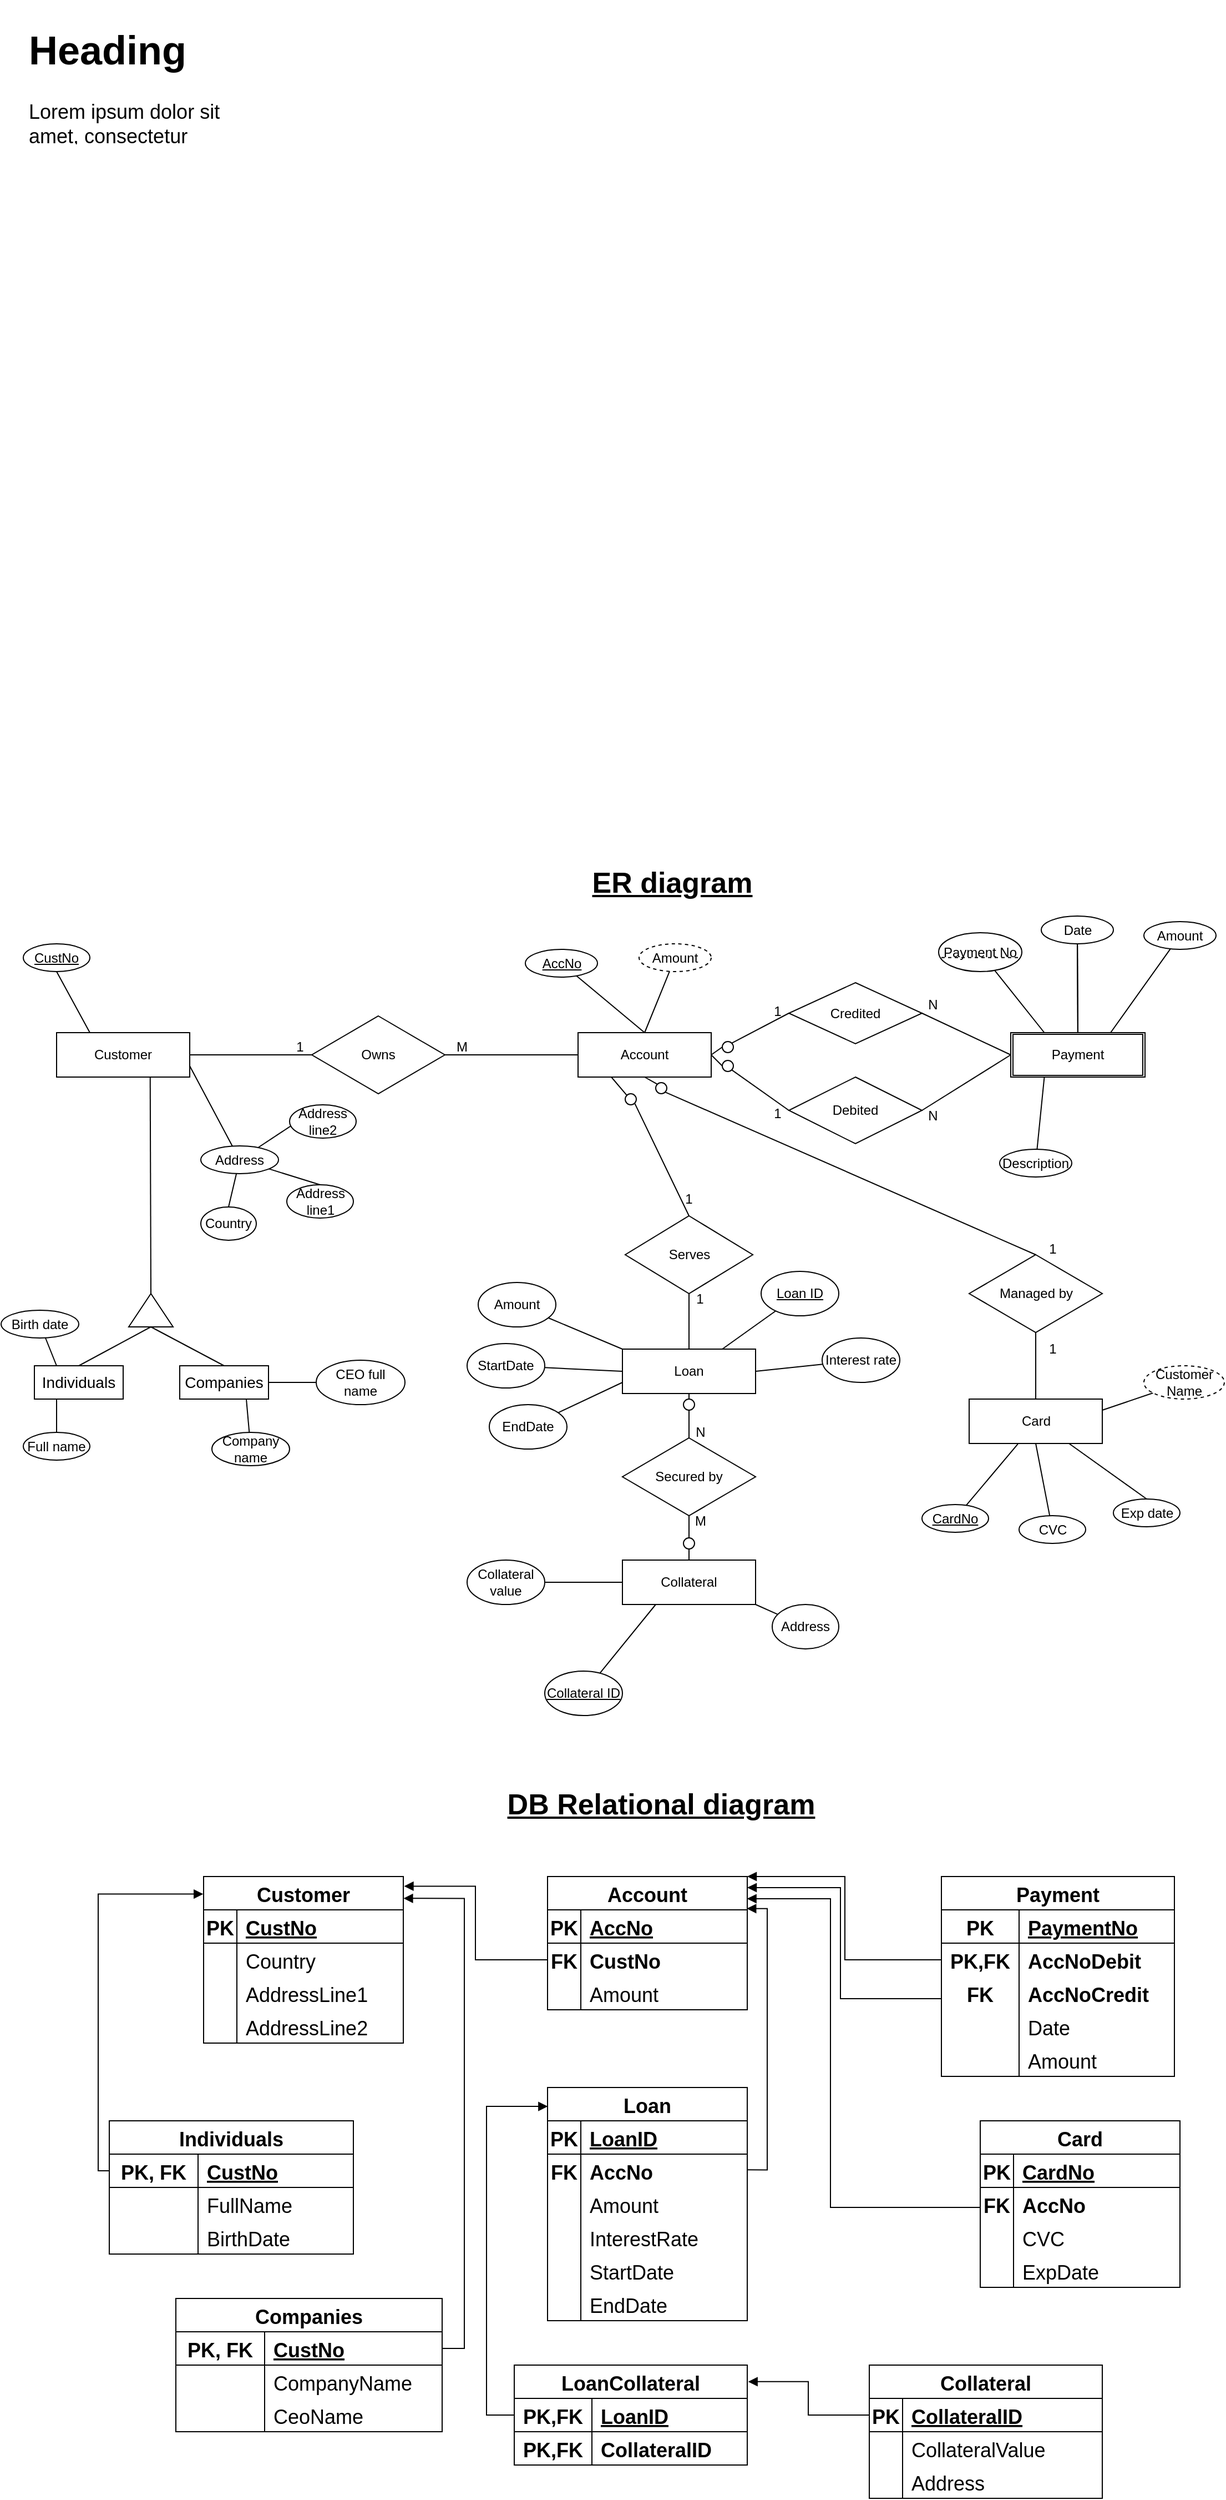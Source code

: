 <mxfile version="20.5.3" type="github">
  <diagram id="R2lEEEUBdFMjLlhIrx00" name="Page-1">
    <mxGraphModel dx="2267" dy="2058" grid="1" gridSize="10" guides="1" tooltips="1" connect="1" arrows="1" fold="1" page="1" pageScale="1" pageWidth="1169" pageHeight="827" math="0" shadow="0" extFonts="Permanent Marker^https://fonts.googleapis.com/css?family=Permanent+Marker">
      <root>
        <mxCell id="0" />
        <mxCell id="1" parent="0" />
        <mxCell id="KG3JMhEqKzMqYPLvNgxc-1" value="Customer" style="rounded=0;whiteSpace=wrap;html=1;" vertex="1" parent="1">
          <mxGeometry x="70" y="160" width="120" height="40" as="geometry" />
        </mxCell>
        <mxCell id="KG3JMhEqKzMqYPLvNgxc-2" value="Account" style="rounded=0;whiteSpace=wrap;html=1;" vertex="1" parent="1">
          <mxGeometry x="540" y="160" width="120" height="40" as="geometry" />
        </mxCell>
        <mxCell id="KG3JMhEqKzMqYPLvNgxc-134" value="" style="edgeStyle=none;rounded=0;orthogonalLoop=1;jettySize=auto;html=1;endArrow=none;endFill=0;" edge="1" parent="1" source="KG3JMhEqKzMqYPLvNgxc-3" target="KG3JMhEqKzMqYPLvNgxc-115">
          <mxGeometry relative="1" as="geometry" />
        </mxCell>
        <mxCell id="KG3JMhEqKzMqYPLvNgxc-3" value="Payment" style="rounded=0;whiteSpace=wrap;html=1;" vertex="1" parent="1">
          <mxGeometry x="930" y="160" width="121" height="40" as="geometry" />
        </mxCell>
        <mxCell id="KG3JMhEqKzMqYPLvNgxc-130" style="edgeStyle=none;rounded=0;orthogonalLoop=1;jettySize=auto;html=1;exitX=0.75;exitY=1;exitDx=0;exitDy=0;entryX=0.5;entryY=0;entryDx=0;entryDy=0;endArrow=none;endFill=0;" edge="1" parent="1" source="KG3JMhEqKzMqYPLvNgxc-4" target="KG3JMhEqKzMqYPLvNgxc-129">
          <mxGeometry relative="1" as="geometry" />
        </mxCell>
        <mxCell id="KG3JMhEqKzMqYPLvNgxc-4" value="Card" style="rounded=0;whiteSpace=wrap;html=1;" vertex="1" parent="1">
          <mxGeometry x="892.5" y="490" width="120" height="40" as="geometry" />
        </mxCell>
        <mxCell id="KG3JMhEqKzMqYPLvNgxc-5" value="Loan" style="rounded=0;whiteSpace=wrap;html=1;" vertex="1" parent="1">
          <mxGeometry x="580" y="445" width="120" height="40" as="geometry" />
        </mxCell>
        <mxCell id="KG3JMhEqKzMqYPLvNgxc-6" value="Collateral" style="rounded=0;whiteSpace=wrap;html=1;" vertex="1" parent="1">
          <mxGeometry x="580" y="635" width="120" height="40" as="geometry" />
        </mxCell>
        <mxCell id="KG3JMhEqKzMqYPLvNgxc-27" value="Managed by" style="rhombus;whiteSpace=wrap;html=1;rotation=0;" vertex="1" parent="1">
          <mxGeometry x="892.5" y="360" width="120" height="70" as="geometry" />
        </mxCell>
        <mxCell id="KG3JMhEqKzMqYPLvNgxc-7" value="Owns" style="rhombus;whiteSpace=wrap;html=1;" vertex="1" parent="1">
          <mxGeometry x="300" y="145" width="120" height="70" as="geometry" />
        </mxCell>
        <mxCell id="KG3JMhEqKzMqYPLvNgxc-23" value="" style="endArrow=none;html=1;rounded=0;exitX=1;exitY=0.5;exitDx=0;exitDy=0;entryX=0;entryY=0.5;entryDx=0;entryDy=0;startArrow=none;" edge="1" parent="1" source="KG3JMhEqKzMqYPLvNgxc-7" target="KG3JMhEqKzMqYPLvNgxc-2">
          <mxGeometry width="50" height="50" relative="1" as="geometry">
            <mxPoint x="420" y="180" as="sourcePoint" />
            <mxPoint x="520" y="180" as="targetPoint" />
          </mxGeometry>
        </mxCell>
        <mxCell id="KG3JMhEqKzMqYPLvNgxc-24" value="M" style="text;html=1;align=center;verticalAlign=middle;resizable=0;points=[];autosize=1;strokeColor=none;fillColor=none;" vertex="1" parent="1">
          <mxGeometry x="420" y="158" width="30" height="30" as="geometry" />
        </mxCell>
        <mxCell id="KG3JMhEqKzMqYPLvNgxc-16" value="" style="endArrow=none;html=1;rounded=0;exitX=1;exitY=0.5;exitDx=0;exitDy=0;entryX=0;entryY=0.5;entryDx=0;entryDy=0;startArrow=none;" edge="1" parent="1" source="KG3JMhEqKzMqYPLvNgxc-1" target="KG3JMhEqKzMqYPLvNgxc-7">
          <mxGeometry width="50" height="50" relative="1" as="geometry">
            <mxPoint x="210.0" y="180" as="sourcePoint" />
            <mxPoint x="180" y="112" as="targetPoint" />
          </mxGeometry>
        </mxCell>
        <mxCell id="KG3JMhEqKzMqYPLvNgxc-49" value="" style="endArrow=none;html=1;rounded=0;entryX=0.5;entryY=1;entryDx=0;entryDy=0;exitX=0;exitY=0;exitDx=0;exitDy=0;startArrow=none;" edge="1" parent="1" source="KG3JMhEqKzMqYPLvNgxc-42" target="KG3JMhEqKzMqYPLvNgxc-2">
          <mxGeometry width="50" height="50" relative="1" as="geometry">
            <mxPoint x="400" y="260" as="sourcePoint" />
            <mxPoint x="450" y="210" as="targetPoint" />
            <Array as="points" />
          </mxGeometry>
        </mxCell>
        <mxCell id="KG3JMhEqKzMqYPLvNgxc-42" value="" style="ellipse;whiteSpace=wrap;html=1;aspect=fixed;" vertex="1" parent="1">
          <mxGeometry x="610" y="205" width="10" height="10" as="geometry" />
        </mxCell>
        <mxCell id="KG3JMhEqKzMqYPLvNgxc-50" value="" style="endArrow=none;html=1;rounded=0;entryX=1;entryY=1;entryDx=0;entryDy=0;exitX=0.5;exitY=0;exitDx=0;exitDy=0;" edge="1" parent="1" source="KG3JMhEqKzMqYPLvNgxc-27" target="KG3JMhEqKzMqYPLvNgxc-42">
          <mxGeometry width="50" height="50" relative="1" as="geometry">
            <mxPoint x="600" y="260" as="sourcePoint" />
            <mxPoint x="600" y="200" as="targetPoint" />
            <Array as="points" />
          </mxGeometry>
        </mxCell>
        <mxCell id="KG3JMhEqKzMqYPLvNgxc-51" value="" style="endArrow=none;html=1;rounded=0;exitX=0.5;exitY=0;exitDx=0;exitDy=0;entryX=0.5;entryY=1;entryDx=0;entryDy=0;" edge="1" parent="1" source="KG3JMhEqKzMqYPLvNgxc-4" target="KG3JMhEqKzMqYPLvNgxc-27">
          <mxGeometry width="50" height="50" relative="1" as="geometry">
            <mxPoint x="902.5" y="480" as="sourcePoint" />
            <mxPoint x="952.5" y="430" as="targetPoint" />
          </mxGeometry>
        </mxCell>
        <mxCell id="KG3JMhEqKzMqYPLvNgxc-52" value="1" style="text;html=1;strokeColor=none;fillColor=none;align=center;verticalAlign=middle;whiteSpace=wrap;rounded=0;" vertex="1" parent="1">
          <mxGeometry x="937.5" y="340" width="60" height="30" as="geometry" />
        </mxCell>
        <mxCell id="KG3JMhEqKzMqYPLvNgxc-53" value="1" style="text;html=1;strokeColor=none;fillColor=none;align=center;verticalAlign=middle;whiteSpace=wrap;rounded=0;" vertex="1" parent="1">
          <mxGeometry x="937.5" y="430" width="60" height="30" as="geometry" />
        </mxCell>
        <mxCell id="KG3JMhEqKzMqYPLvNgxc-56" style="rounded=0;orthogonalLoop=1;jettySize=auto;html=1;entryX=0;entryY=0.5;entryDx=0;entryDy=0;endArrow=none;endFill=0;exitX=1;exitY=0.5;exitDx=0;exitDy=0;" edge="1" parent="1" source="KG3JMhEqKzMqYPLvNgxc-54" target="KG3JMhEqKzMqYPLvNgxc-3">
          <mxGeometry relative="1" as="geometry">
            <mxPoint x="851.6" y="181.67" as="sourcePoint" />
          </mxGeometry>
        </mxCell>
        <mxCell id="KG3JMhEqKzMqYPLvNgxc-54" value="Credited" style="rhombus;whiteSpace=wrap;html=1;" vertex="1" parent="1">
          <mxGeometry x="730" y="115" width="120" height="55" as="geometry" />
        </mxCell>
        <mxCell id="KG3JMhEqKzMqYPLvNgxc-62" value="" style="endArrow=none;html=1;rounded=0;entryX=0;entryY=0.5;entryDx=0;entryDy=0;exitX=1;exitY=0;exitDx=0;exitDy=0;startArrow=none;" edge="1" parent="1" source="KG3JMhEqKzMqYPLvNgxc-74" target="KG3JMhEqKzMqYPLvNgxc-54">
          <mxGeometry width="50" height="50" relative="1" as="geometry">
            <mxPoint x="680.0" y="180" as="sourcePoint" />
            <mxPoint x="710" y="188" as="targetPoint" />
          </mxGeometry>
        </mxCell>
        <mxCell id="KG3JMhEqKzMqYPLvNgxc-65" value="1" style="text;html=1;strokeColor=none;fillColor=none;align=center;verticalAlign=middle;whiteSpace=wrap;rounded=0;" vertex="1" parent="1">
          <mxGeometry x="690" y="126" width="60" height="30" as="geometry" />
        </mxCell>
        <mxCell id="KG3JMhEqKzMqYPLvNgxc-67" value="N" style="text;html=1;strokeColor=none;fillColor=none;align=center;verticalAlign=middle;whiteSpace=wrap;rounded=0;" vertex="1" parent="1">
          <mxGeometry x="830" y="120" width="60" height="30" as="geometry" />
        </mxCell>
        <mxCell id="KG3JMhEqKzMqYPLvNgxc-68" style="rounded=0;orthogonalLoop=1;jettySize=auto;html=1;endArrow=none;endFill=0;exitX=1;exitY=0.5;exitDx=0;exitDy=0;" edge="1" parent="1" source="KG3JMhEqKzMqYPLvNgxc-69">
          <mxGeometry relative="1" as="geometry">
            <mxPoint x="851.6" y="256.67" as="sourcePoint" />
            <mxPoint x="930" y="180" as="targetPoint" />
          </mxGeometry>
        </mxCell>
        <mxCell id="KG3JMhEqKzMqYPLvNgxc-69" value="Debited" style="rhombus;whiteSpace=wrap;html=1;" vertex="1" parent="1">
          <mxGeometry x="730" y="200" width="120" height="60" as="geometry" />
        </mxCell>
        <mxCell id="KG3JMhEqKzMqYPLvNgxc-70" value="" style="endArrow=none;html=1;rounded=0;entryX=0;entryY=0.5;entryDx=0;entryDy=0;exitX=1;exitY=1;exitDx=0;exitDy=0;startArrow=none;" edge="1" parent="1" target="KG3JMhEqKzMqYPLvNgxc-69" source="KG3JMhEqKzMqYPLvNgxc-73">
          <mxGeometry width="50" height="50" relative="1" as="geometry">
            <mxPoint x="680.0" y="255" as="sourcePoint" />
            <mxPoint x="710" y="263" as="targetPoint" />
          </mxGeometry>
        </mxCell>
        <mxCell id="KG3JMhEqKzMqYPLvNgxc-71" value="1" style="text;html=1;strokeColor=none;fillColor=none;align=center;verticalAlign=middle;whiteSpace=wrap;rounded=0;" vertex="1" parent="1">
          <mxGeometry x="690" y="218" width="60" height="30" as="geometry" />
        </mxCell>
        <mxCell id="KG3JMhEqKzMqYPLvNgxc-72" value="N" style="text;html=1;strokeColor=none;fillColor=none;align=center;verticalAlign=middle;whiteSpace=wrap;rounded=0;" vertex="1" parent="1">
          <mxGeometry x="830" y="220" width="60" height="30" as="geometry" />
        </mxCell>
        <mxCell id="KG3JMhEqKzMqYPLvNgxc-74" value="" style="ellipse;whiteSpace=wrap;html=1;aspect=fixed;" vertex="1" parent="1">
          <mxGeometry x="670" y="168" width="10" height="10" as="geometry" />
        </mxCell>
        <mxCell id="KG3JMhEqKzMqYPLvNgxc-75" value="" style="endArrow=none;html=1;rounded=0;entryX=0;entryY=0.5;entryDx=0;entryDy=0;exitX=1;exitY=0.5;exitDx=0;exitDy=0;startArrow=none;" edge="1" parent="1" source="KG3JMhEqKzMqYPLvNgxc-2" target="KG3JMhEqKzMqYPLvNgxc-74">
          <mxGeometry width="50" height="50" relative="1" as="geometry">
            <mxPoint x="660" y="180" as="sourcePoint" />
            <mxPoint x="730" y="150" as="targetPoint" />
          </mxGeometry>
        </mxCell>
        <mxCell id="KG3JMhEqKzMqYPLvNgxc-73" value="" style="ellipse;whiteSpace=wrap;html=1;aspect=fixed;" vertex="1" parent="1">
          <mxGeometry x="670" y="185" width="10" height="10" as="geometry" />
        </mxCell>
        <mxCell id="KG3JMhEqKzMqYPLvNgxc-76" value="" style="endArrow=none;html=1;rounded=0;entryX=0;entryY=0.5;entryDx=0;entryDy=0;exitX=1;exitY=0.5;exitDx=0;exitDy=0;startArrow=none;" edge="1" parent="1" source="KG3JMhEqKzMqYPLvNgxc-2" target="KG3JMhEqKzMqYPLvNgxc-73">
          <mxGeometry width="50" height="50" relative="1" as="geometry">
            <mxPoint x="660" y="180" as="sourcePoint" />
            <mxPoint x="730" y="225" as="targetPoint" />
          </mxGeometry>
        </mxCell>
        <mxCell id="KG3JMhEqKzMqYPLvNgxc-77" value="Serves" style="rhombus;whiteSpace=wrap;html=1;" vertex="1" parent="1">
          <mxGeometry x="582.5" y="325" width="115" height="70" as="geometry" />
        </mxCell>
        <mxCell id="KG3JMhEqKzMqYPLvNgxc-78" value="" style="endArrow=none;html=1;rounded=0;entryX=0.25;entryY=1;entryDx=0;entryDy=0;exitX=0;exitY=0;exitDx=0;exitDy=0;startArrow=none;" edge="1" parent="1" source="KG3JMhEqKzMqYPLvNgxc-80" target="KG3JMhEqKzMqYPLvNgxc-2">
          <mxGeometry width="50" height="50" relative="1" as="geometry">
            <mxPoint x="470" y="320" as="sourcePoint" />
            <mxPoint x="520" y="270" as="targetPoint" />
          </mxGeometry>
        </mxCell>
        <mxCell id="KG3JMhEqKzMqYPLvNgxc-79" value="" style="endArrow=none;html=1;rounded=0;entryX=0.5;entryY=1;entryDx=0;entryDy=0;exitX=0.5;exitY=0;exitDx=0;exitDy=0;" edge="1" parent="1" source="KG3JMhEqKzMqYPLvNgxc-5" target="KG3JMhEqKzMqYPLvNgxc-77">
          <mxGeometry width="50" height="50" relative="1" as="geometry">
            <mxPoint x="407.5" y="325" as="sourcePoint" />
            <mxPoint x="457.5" y="275" as="targetPoint" />
          </mxGeometry>
        </mxCell>
        <mxCell id="KG3JMhEqKzMqYPLvNgxc-80" value="" style="ellipse;whiteSpace=wrap;html=1;aspect=fixed;" vertex="1" parent="1">
          <mxGeometry x="582.5" y="215" width="10" height="10" as="geometry" />
        </mxCell>
        <mxCell id="KG3JMhEqKzMqYPLvNgxc-81" value="" style="endArrow=none;html=1;rounded=0;entryX=1;entryY=1;entryDx=0;entryDy=0;exitX=0.5;exitY=0;exitDx=0;exitDy=0;" edge="1" parent="1" source="KG3JMhEqKzMqYPLvNgxc-77" target="KG3JMhEqKzMqYPLvNgxc-80">
          <mxGeometry width="50" height="50" relative="1" as="geometry">
            <mxPoint x="475" y="295" as="sourcePoint" />
            <mxPoint x="540" y="180" as="targetPoint" />
          </mxGeometry>
        </mxCell>
        <mxCell id="KG3JMhEqKzMqYPLvNgxc-82" value="1" style="text;html=1;strokeColor=none;fillColor=none;align=center;verticalAlign=middle;whiteSpace=wrap;rounded=0;" vertex="1" parent="1">
          <mxGeometry x="620" y="385" width="60" height="30" as="geometry" />
        </mxCell>
        <mxCell id="KG3JMhEqKzMqYPLvNgxc-83" value="1" style="text;html=1;strokeColor=none;fillColor=none;align=center;verticalAlign=middle;whiteSpace=wrap;rounded=0;" vertex="1" parent="1">
          <mxGeometry x="610" y="295" width="60" height="30" as="geometry" />
        </mxCell>
        <mxCell id="KG3JMhEqKzMqYPLvNgxc-84" value="Secured by" style="rhombus;whiteSpace=wrap;html=1;" vertex="1" parent="1">
          <mxGeometry x="580" y="525" width="120" height="70" as="geometry" />
        </mxCell>
        <mxCell id="KG3JMhEqKzMqYPLvNgxc-86" value="" style="endArrow=none;html=1;rounded=0;exitX=0.5;exitY=1;exitDx=0;exitDy=0;entryX=0.5;entryY=0;entryDx=0;entryDy=0;" edge="1" parent="1" source="KG3JMhEqKzMqYPLvNgxc-84" target="KG3JMhEqKzMqYPLvNgxc-6">
          <mxGeometry width="50" height="50" relative="1" as="geometry">
            <mxPoint x="780" y="545" as="sourcePoint" />
            <mxPoint x="830" y="495" as="targetPoint" />
          </mxGeometry>
        </mxCell>
        <mxCell id="KG3JMhEqKzMqYPLvNgxc-88" value="" style="endArrow=none;html=1;rounded=0;entryX=0.5;entryY=1;entryDx=0;entryDy=0;startArrow=none;" edge="1" parent="1" source="KG3JMhEqKzMqYPLvNgxc-91" target="KG3JMhEqKzMqYPLvNgxc-5">
          <mxGeometry width="50" height="50" relative="1" as="geometry">
            <mxPoint x="640" y="525.0" as="sourcePoint" />
            <mxPoint x="640" y="500" as="targetPoint" />
          </mxGeometry>
        </mxCell>
        <mxCell id="KG3JMhEqKzMqYPLvNgxc-89" value="M" style="text;html=1;align=center;verticalAlign=middle;resizable=0;points=[];autosize=1;strokeColor=none;fillColor=none;" vertex="1" parent="1">
          <mxGeometry x="635" y="585" width="30" height="30" as="geometry" />
        </mxCell>
        <mxCell id="KG3JMhEqKzMqYPLvNgxc-90" value="N" style="text;html=1;align=center;verticalAlign=middle;resizable=0;points=[];autosize=1;strokeColor=none;fillColor=none;" vertex="1" parent="1">
          <mxGeometry x="635" y="505" width="30" height="30" as="geometry" />
        </mxCell>
        <mxCell id="KG3JMhEqKzMqYPLvNgxc-91" value="" style="ellipse;whiteSpace=wrap;html=1;aspect=fixed;" vertex="1" parent="1">
          <mxGeometry x="635" y="490" width="10" height="10" as="geometry" />
        </mxCell>
        <mxCell id="KG3JMhEqKzMqYPLvNgxc-92" value="" style="endArrow=none;html=1;rounded=0;entryX=0.5;entryY=1;entryDx=0;entryDy=0;" edge="1" parent="1" source="KG3JMhEqKzMqYPLvNgxc-84" target="KG3JMhEqKzMqYPLvNgxc-91">
          <mxGeometry width="50" height="50" relative="1" as="geometry">
            <mxPoint x="640" y="525" as="sourcePoint" />
            <mxPoint x="640" y="485" as="targetPoint" />
          </mxGeometry>
        </mxCell>
        <mxCell id="KG3JMhEqKzMqYPLvNgxc-93" value="" style="ellipse;whiteSpace=wrap;html=1;aspect=fixed;" vertex="1" parent="1">
          <mxGeometry x="635" y="615" width="10" height="10" as="geometry" />
        </mxCell>
        <mxCell id="KG3JMhEqKzMqYPLvNgxc-95" style="edgeStyle=none;rounded=0;orthogonalLoop=1;jettySize=auto;html=1;exitX=0.5;exitY=1;exitDx=0;exitDy=0;entryX=0.25;entryY=0;entryDx=0;entryDy=0;endArrow=none;endFill=0;" edge="1" parent="1" source="KG3JMhEqKzMqYPLvNgxc-94" target="KG3JMhEqKzMqYPLvNgxc-1">
          <mxGeometry relative="1" as="geometry" />
        </mxCell>
        <mxCell id="KG3JMhEqKzMqYPLvNgxc-94" value="&lt;u&gt;CustNo&lt;/u&gt;" style="ellipse;whiteSpace=wrap;html=1;" vertex="1" parent="1">
          <mxGeometry x="40" y="80" width="60" height="25" as="geometry" />
        </mxCell>
        <mxCell id="KG3JMhEqKzMqYPLvNgxc-102" style="edgeStyle=none;rounded=0;orthogonalLoop=1;jettySize=auto;html=1;entryX=0.25;entryY=0;entryDx=0;entryDy=0;endArrow=none;endFill=0;" edge="1" parent="1" source="KG3JMhEqKzMqYPLvNgxc-101" target="KG3JMhEqKzMqYPLvNgxc-342">
          <mxGeometry relative="1" as="geometry" />
        </mxCell>
        <mxCell id="KG3JMhEqKzMqYPLvNgxc-101" value="Birth date" style="ellipse;whiteSpace=wrap;html=1;" vertex="1" parent="1">
          <mxGeometry x="20" y="410" width="70" height="25" as="geometry" />
        </mxCell>
        <mxCell id="KG3JMhEqKzMqYPLvNgxc-104" style="edgeStyle=none;rounded=0;orthogonalLoop=1;jettySize=auto;html=1;entryX=1;entryY=0.75;entryDx=0;entryDy=0;endArrow=none;endFill=0;" edge="1" parent="1" source="KG3JMhEqKzMqYPLvNgxc-103" target="KG3JMhEqKzMqYPLvNgxc-1">
          <mxGeometry relative="1" as="geometry" />
        </mxCell>
        <mxCell id="KG3JMhEqKzMqYPLvNgxc-108" style="edgeStyle=none;rounded=0;orthogonalLoop=1;jettySize=auto;html=1;entryX=0.5;entryY=0;entryDx=0;entryDy=0;endArrow=none;endFill=0;" edge="1" parent="1" source="KG3JMhEqKzMqYPLvNgxc-103" target="KG3JMhEqKzMqYPLvNgxc-105">
          <mxGeometry relative="1" as="geometry" />
        </mxCell>
        <mxCell id="KG3JMhEqKzMqYPLvNgxc-109" style="edgeStyle=none;rounded=0;orthogonalLoop=1;jettySize=auto;html=1;entryX=0.5;entryY=0;entryDx=0;entryDy=0;endArrow=none;endFill=0;" edge="1" parent="1" source="KG3JMhEqKzMqYPLvNgxc-103" target="KG3JMhEqKzMqYPLvNgxc-106">
          <mxGeometry relative="1" as="geometry" />
        </mxCell>
        <mxCell id="KG3JMhEqKzMqYPLvNgxc-110" style="edgeStyle=none;rounded=0;orthogonalLoop=1;jettySize=auto;html=1;entryX=0.5;entryY=0;entryDx=0;entryDy=0;endArrow=none;endFill=0;" edge="1" parent="1" source="KG3JMhEqKzMqYPLvNgxc-103" target="KG3JMhEqKzMqYPLvNgxc-107">
          <mxGeometry relative="1" as="geometry" />
        </mxCell>
        <mxCell id="KG3JMhEqKzMqYPLvNgxc-103" value="Address" style="ellipse;whiteSpace=wrap;html=1;" vertex="1" parent="1">
          <mxGeometry x="200" y="262" width="70" height="25" as="geometry" />
        </mxCell>
        <mxCell id="KG3JMhEqKzMqYPLvNgxc-105" value="Country" style="ellipse;whiteSpace=wrap;html=1;" vertex="1" parent="1">
          <mxGeometry x="200" y="317" width="50" height="30" as="geometry" />
        </mxCell>
        <mxCell id="KG3JMhEqKzMqYPLvNgxc-106" value="Address line1" style="ellipse;whiteSpace=wrap;html=1;" vertex="1" parent="1">
          <mxGeometry x="277.5" y="297" width="60" height="30" as="geometry" />
        </mxCell>
        <mxCell id="KG3JMhEqKzMqYPLvNgxc-107" value="Address line2" style="ellipse;whiteSpace=wrap;html=1;" vertex="1" parent="1">
          <mxGeometry x="280" y="225" width="60" height="30" as="geometry" />
        </mxCell>
        <mxCell id="KG3JMhEqKzMqYPLvNgxc-112" style="edgeStyle=none;rounded=0;orthogonalLoop=1;jettySize=auto;html=1;entryX=0.5;entryY=0;entryDx=0;entryDy=0;endArrow=none;endFill=0;" edge="1" parent="1" source="KG3JMhEqKzMqYPLvNgxc-111" target="KG3JMhEqKzMqYPLvNgxc-2">
          <mxGeometry relative="1" as="geometry" />
        </mxCell>
        <mxCell id="KG3JMhEqKzMqYPLvNgxc-111" value="Amount" style="ellipse;whiteSpace=wrap;html=1;dashed=1;" vertex="1" parent="1">
          <mxGeometry x="595" y="80" width="65" height="25" as="geometry" />
        </mxCell>
        <mxCell id="KG3JMhEqKzMqYPLvNgxc-114" style="edgeStyle=none;rounded=0;orthogonalLoop=1;jettySize=auto;html=1;endArrow=none;endFill=0;" edge="1" parent="1" source="KG3JMhEqKzMqYPLvNgxc-113">
          <mxGeometry relative="1" as="geometry">
            <mxPoint x="1020" y="160" as="targetPoint" />
          </mxGeometry>
        </mxCell>
        <mxCell id="KG3JMhEqKzMqYPLvNgxc-113" value="Amount" style="ellipse;whiteSpace=wrap;html=1;" vertex="1" parent="1">
          <mxGeometry x="1050" y="60" width="65" height="25" as="geometry" />
        </mxCell>
        <mxCell id="KG3JMhEqKzMqYPLvNgxc-116" style="edgeStyle=none;rounded=0;orthogonalLoop=1;jettySize=auto;html=1;entryX=0.5;entryY=0;entryDx=0;entryDy=0;endArrow=none;endFill=0;" edge="1" parent="1" source="KG3JMhEqKzMqYPLvNgxc-115" target="KG3JMhEqKzMqYPLvNgxc-3">
          <mxGeometry relative="1" as="geometry" />
        </mxCell>
        <mxCell id="KG3JMhEqKzMqYPLvNgxc-115" value="Date" style="ellipse;whiteSpace=wrap;html=1;" vertex="1" parent="1">
          <mxGeometry x="957.5" y="55" width="65" height="25" as="geometry" />
        </mxCell>
        <mxCell id="KG3JMhEqKzMqYPLvNgxc-118" style="edgeStyle=none;rounded=0;orthogonalLoop=1;jettySize=auto;html=1;entryX=0.5;entryY=0;entryDx=0;entryDy=0;endArrow=none;endFill=0;" edge="1" parent="1" source="KG3JMhEqKzMqYPLvNgxc-117" target="KG3JMhEqKzMqYPLvNgxc-2">
          <mxGeometry relative="1" as="geometry" />
        </mxCell>
        <mxCell id="KG3JMhEqKzMqYPLvNgxc-117" value="&lt;u&gt;AccNo&lt;/u&gt;" style="ellipse;whiteSpace=wrap;html=1;" vertex="1" parent="1">
          <mxGeometry x="492.5" y="85" width="65" height="25" as="geometry" />
        </mxCell>
        <mxCell id="KG3JMhEqKzMqYPLvNgxc-120" style="edgeStyle=none;rounded=0;orthogonalLoop=1;jettySize=auto;html=1;entryX=0.25;entryY=1;entryDx=0;entryDy=0;endArrow=none;endFill=0;" edge="1" parent="1" source="KG3JMhEqKzMqYPLvNgxc-119" target="KG3JMhEqKzMqYPLvNgxc-3">
          <mxGeometry relative="1" as="geometry" />
        </mxCell>
        <mxCell id="KG3JMhEqKzMqYPLvNgxc-119" value="Description" style="ellipse;whiteSpace=wrap;html=1;" vertex="1" parent="1">
          <mxGeometry x="920" y="265" width="65" height="25" as="geometry" />
        </mxCell>
        <mxCell id="KG3JMhEqKzMqYPLvNgxc-124" style="edgeStyle=none;rounded=0;orthogonalLoop=1;jettySize=auto;html=1;entryX=0.366;entryY=1.011;entryDx=0;entryDy=0;entryPerimeter=0;endArrow=none;endFill=0;" edge="1" parent="1" source="KG3JMhEqKzMqYPLvNgxc-123" target="KG3JMhEqKzMqYPLvNgxc-4">
          <mxGeometry relative="1" as="geometry" />
        </mxCell>
        <mxCell id="KG3JMhEqKzMqYPLvNgxc-123" value="&lt;u&gt;CardNo&lt;/u&gt;" style="ellipse;whiteSpace=wrap;html=1;" vertex="1" parent="1">
          <mxGeometry x="850" y="585" width="60" height="25" as="geometry" />
        </mxCell>
        <mxCell id="KG3JMhEqKzMqYPLvNgxc-126" style="edgeStyle=none;rounded=0;orthogonalLoop=1;jettySize=auto;html=1;entryX=0.5;entryY=1;entryDx=0;entryDy=0;endArrow=none;endFill=0;" edge="1" parent="1" source="KG3JMhEqKzMqYPLvNgxc-125" target="KG3JMhEqKzMqYPLvNgxc-4">
          <mxGeometry relative="1" as="geometry" />
        </mxCell>
        <mxCell id="KG3JMhEqKzMqYPLvNgxc-125" value="CVC" style="ellipse;whiteSpace=wrap;html=1;" vertex="1" parent="1">
          <mxGeometry x="937.5" y="595" width="60" height="25" as="geometry" />
        </mxCell>
        <mxCell id="KG3JMhEqKzMqYPLvNgxc-18" value="1" style="text;html=1;align=center;verticalAlign=middle;resizable=0;points=[];autosize=1;strokeColor=none;fillColor=none;" vertex="1" parent="1">
          <mxGeometry x="274" y="158" width="30" height="30" as="geometry" />
        </mxCell>
        <mxCell id="KG3JMhEqKzMqYPLvNgxc-129" value="Exp date" style="ellipse;whiteSpace=wrap;html=1;" vertex="1" parent="1">
          <mxGeometry x="1022.5" y="580" width="60" height="25" as="geometry" />
        </mxCell>
        <mxCell id="KG3JMhEqKzMqYPLvNgxc-132" style="edgeStyle=none;rounded=0;orthogonalLoop=1;jettySize=auto;html=1;entryX=0.25;entryY=0;entryDx=0;entryDy=0;endArrow=none;endFill=0;" edge="1" parent="1" source="KG3JMhEqKzMqYPLvNgxc-131" target="KG3JMhEqKzMqYPLvNgxc-3">
          <mxGeometry relative="1" as="geometry" />
        </mxCell>
        <mxCell id="KG3JMhEqKzMqYPLvNgxc-131" value="Payment No" style="ellipse;whiteSpace=wrap;html=1;" vertex="1" parent="1">
          <mxGeometry x="865" y="70" width="75" height="35" as="geometry" />
        </mxCell>
        <mxCell id="KG3JMhEqKzMqYPLvNgxc-133" value="" style="rounded=0;whiteSpace=wrap;html=1;fillColor=none;" vertex="1" parent="1">
          <mxGeometry x="932" y="161.5" width="117" height="37" as="geometry" />
        </mxCell>
        <mxCell id="KG3JMhEqKzMqYPLvNgxc-135" value="" style="endArrow=none;dashed=1;html=1;rounded=0;" edge="1" parent="1">
          <mxGeometry width="50" height="50" relative="1" as="geometry">
            <mxPoint x="867.5" y="92.36" as="sourcePoint" />
            <mxPoint x="937.5" y="92.36" as="targetPoint" />
          </mxGeometry>
        </mxCell>
        <mxCell id="KG3JMhEqKzMqYPLvNgxc-137" style="edgeStyle=none;rounded=0;orthogonalLoop=1;jettySize=auto;html=1;entryX=0;entryY=0;entryDx=0;entryDy=0;endArrow=none;endFill=0;" edge="1" parent="1" source="KG3JMhEqKzMqYPLvNgxc-136" target="KG3JMhEqKzMqYPLvNgxc-5">
          <mxGeometry relative="1" as="geometry" />
        </mxCell>
        <mxCell id="KG3JMhEqKzMqYPLvNgxc-136" value="Amount" style="ellipse;whiteSpace=wrap;html=1;fillColor=none;" vertex="1" parent="1">
          <mxGeometry x="450" y="385" width="70" height="40" as="geometry" />
        </mxCell>
        <mxCell id="KG3JMhEqKzMqYPLvNgxc-139" style="edgeStyle=none;rounded=0;orthogonalLoop=1;jettySize=auto;html=1;entryX=0;entryY=0.5;entryDx=0;entryDy=0;endArrow=none;endFill=0;" edge="1" parent="1" source="KG3JMhEqKzMqYPLvNgxc-138" target="KG3JMhEqKzMqYPLvNgxc-5">
          <mxGeometry relative="1" as="geometry" />
        </mxCell>
        <mxCell id="KG3JMhEqKzMqYPLvNgxc-138" value="StartDate" style="ellipse;whiteSpace=wrap;html=1;fillColor=none;" vertex="1" parent="1">
          <mxGeometry x="440" y="440" width="70" height="40" as="geometry" />
        </mxCell>
        <mxCell id="KG3JMhEqKzMqYPLvNgxc-141" style="edgeStyle=none;rounded=0;orthogonalLoop=1;jettySize=auto;html=1;entryX=0;entryY=0.75;entryDx=0;entryDy=0;endArrow=none;endFill=0;" edge="1" parent="1" source="KG3JMhEqKzMqYPLvNgxc-140" target="KG3JMhEqKzMqYPLvNgxc-5">
          <mxGeometry relative="1" as="geometry" />
        </mxCell>
        <mxCell id="KG3JMhEqKzMqYPLvNgxc-140" value="EndDate" style="ellipse;whiteSpace=wrap;html=1;fillColor=none;" vertex="1" parent="1">
          <mxGeometry x="460" y="495" width="70" height="40" as="geometry" />
        </mxCell>
        <mxCell id="KG3JMhEqKzMqYPLvNgxc-143" style="edgeStyle=none;rounded=0;orthogonalLoop=1;jettySize=auto;html=1;entryX=0.75;entryY=0;entryDx=0;entryDy=0;endArrow=none;endFill=0;" edge="1" parent="1" source="KG3JMhEqKzMqYPLvNgxc-142" target="KG3JMhEqKzMqYPLvNgxc-5">
          <mxGeometry relative="1" as="geometry" />
        </mxCell>
        <mxCell id="KG3JMhEqKzMqYPLvNgxc-142" value="&lt;u&gt;Loan ID&lt;/u&gt;" style="ellipse;whiteSpace=wrap;html=1;fillColor=none;" vertex="1" parent="1">
          <mxGeometry x="705" y="375" width="70" height="40" as="geometry" />
        </mxCell>
        <mxCell id="KG3JMhEqKzMqYPLvNgxc-145" style="edgeStyle=none;rounded=0;orthogonalLoop=1;jettySize=auto;html=1;entryX=1;entryY=0.5;entryDx=0;entryDy=0;endArrow=none;endFill=0;" edge="1" parent="1" source="KG3JMhEqKzMqYPLvNgxc-144" target="KG3JMhEqKzMqYPLvNgxc-5">
          <mxGeometry relative="1" as="geometry" />
        </mxCell>
        <mxCell id="KG3JMhEqKzMqYPLvNgxc-144" value="Interest rate" style="ellipse;whiteSpace=wrap;html=1;fillColor=none;" vertex="1" parent="1">
          <mxGeometry x="760" y="435" width="70" height="40" as="geometry" />
        </mxCell>
        <mxCell id="KG3JMhEqKzMqYPLvNgxc-149" style="edgeStyle=none;rounded=0;orthogonalLoop=1;jettySize=auto;html=1;entryX=0;entryY=0.5;entryDx=0;entryDy=0;endArrow=none;endFill=0;" edge="1" parent="1" source="KG3JMhEqKzMqYPLvNgxc-148" target="KG3JMhEqKzMqYPLvNgxc-6">
          <mxGeometry relative="1" as="geometry" />
        </mxCell>
        <mxCell id="KG3JMhEqKzMqYPLvNgxc-148" value="Collateral value" style="ellipse;whiteSpace=wrap;html=1;fillColor=none;" vertex="1" parent="1">
          <mxGeometry x="440" y="635" width="70" height="40" as="geometry" />
        </mxCell>
        <mxCell id="KG3JMhEqKzMqYPLvNgxc-151" style="edgeStyle=none;rounded=0;orthogonalLoop=1;jettySize=auto;html=1;entryX=0.25;entryY=1;entryDx=0;entryDy=0;endArrow=none;endFill=0;" edge="1" parent="1" source="KG3JMhEqKzMqYPLvNgxc-150" target="KG3JMhEqKzMqYPLvNgxc-6">
          <mxGeometry relative="1" as="geometry" />
        </mxCell>
        <mxCell id="KG3JMhEqKzMqYPLvNgxc-150" value="&lt;u&gt;Collateral ID&lt;/u&gt;" style="ellipse;whiteSpace=wrap;html=1;fillColor=none;" vertex="1" parent="1">
          <mxGeometry x="510" y="735" width="70" height="40" as="geometry" />
        </mxCell>
        <mxCell id="KG3JMhEqKzMqYPLvNgxc-153" style="edgeStyle=none;rounded=0;orthogonalLoop=1;jettySize=auto;html=1;entryX=1;entryY=1;entryDx=0;entryDy=0;endArrow=none;endFill=0;" edge="1" parent="1" source="KG3JMhEqKzMqYPLvNgxc-152" target="KG3JMhEqKzMqYPLvNgxc-6">
          <mxGeometry relative="1" as="geometry" />
        </mxCell>
        <mxCell id="KG3JMhEqKzMqYPLvNgxc-152" value="Address" style="ellipse;whiteSpace=wrap;html=1;" vertex="1" parent="1">
          <mxGeometry x="715" y="675" width="60" height="40" as="geometry" />
        </mxCell>
        <mxCell id="KG3JMhEqKzMqYPLvNgxc-162" value="ER diagram" style="text;html=1;strokeColor=none;fillColor=none;align=center;verticalAlign=middle;whiteSpace=wrap;rounded=0;fontStyle=5;fontSize=26;" vertex="1" parent="1">
          <mxGeometry x="490" y="10" width="270" height="30" as="geometry" />
        </mxCell>
        <mxCell id="KG3JMhEqKzMqYPLvNgxc-163" value="DB&amp;nbsp;Relational diagram" style="text;html=1;strokeColor=none;fillColor=none;align=center;verticalAlign=middle;whiteSpace=wrap;rounded=0;fontStyle=5;fontSize=26;" vertex="1" parent="1">
          <mxGeometry x="385" y="840" width="460" height="30" as="geometry" />
        </mxCell>
        <mxCell id="KG3JMhEqKzMqYPLvNgxc-164" value="Customer" style="shape=table;startSize=30;container=1;collapsible=1;childLayout=tableLayout;fixedRows=1;rowLines=0;fontStyle=1;align=center;resizeLast=1;fontSize=18;fillColor=none;" vertex="1" parent="1">
          <mxGeometry x="202.5" y="920" width="180" height="150" as="geometry">
            <mxRectangle x="105" y="920" width="150" height="40" as="alternateBounds" />
          </mxGeometry>
        </mxCell>
        <mxCell id="KG3JMhEqKzMqYPLvNgxc-165" value="" style="shape=tableRow;horizontal=0;startSize=0;swimlaneHead=0;swimlaneBody=0;fillColor=none;collapsible=0;dropTarget=0;points=[[0,0.5],[1,0.5]];portConstraint=eastwest;top=0;left=0;right=0;bottom=1;fontSize=18;" vertex="1" parent="KG3JMhEqKzMqYPLvNgxc-164">
          <mxGeometry y="30" width="180" height="30" as="geometry" />
        </mxCell>
        <mxCell id="KG3JMhEqKzMqYPLvNgxc-166" value="PK" style="shape=partialRectangle;connectable=0;fillColor=none;top=0;left=0;bottom=0;right=0;fontStyle=1;overflow=hidden;fontSize=18;" vertex="1" parent="KG3JMhEqKzMqYPLvNgxc-165">
          <mxGeometry width="30" height="30" as="geometry">
            <mxRectangle width="30" height="30" as="alternateBounds" />
          </mxGeometry>
        </mxCell>
        <mxCell id="KG3JMhEqKzMqYPLvNgxc-167" value="CustNo" style="shape=partialRectangle;connectable=0;fillColor=none;top=0;left=0;bottom=0;right=0;align=left;spacingLeft=6;fontStyle=5;overflow=hidden;fontSize=18;" vertex="1" parent="KG3JMhEqKzMqYPLvNgxc-165">
          <mxGeometry x="30" width="150" height="30" as="geometry">
            <mxRectangle width="150" height="30" as="alternateBounds" />
          </mxGeometry>
        </mxCell>
        <mxCell id="KG3JMhEqKzMqYPLvNgxc-180" style="shape=tableRow;horizontal=0;startSize=0;swimlaneHead=0;swimlaneBody=0;fillColor=none;collapsible=0;dropTarget=0;points=[[0,0.5],[1,0.5]];portConstraint=eastwest;top=0;left=0;right=0;bottom=0;fontSize=18;" vertex="1" parent="KG3JMhEqKzMqYPLvNgxc-164">
          <mxGeometry y="60" width="180" height="30" as="geometry" />
        </mxCell>
        <mxCell id="KG3JMhEqKzMqYPLvNgxc-181" style="shape=partialRectangle;connectable=0;fillColor=none;top=0;left=0;bottom=0;right=0;editable=1;overflow=hidden;fontSize=18;" vertex="1" parent="KG3JMhEqKzMqYPLvNgxc-180">
          <mxGeometry width="30" height="30" as="geometry">
            <mxRectangle width="30" height="30" as="alternateBounds" />
          </mxGeometry>
        </mxCell>
        <mxCell id="KG3JMhEqKzMqYPLvNgxc-182" value="Country" style="shape=partialRectangle;connectable=0;fillColor=none;top=0;left=0;bottom=0;right=0;align=left;spacingLeft=6;overflow=hidden;fontSize=18;" vertex="1" parent="KG3JMhEqKzMqYPLvNgxc-180">
          <mxGeometry x="30" width="150" height="30" as="geometry">
            <mxRectangle width="150" height="30" as="alternateBounds" />
          </mxGeometry>
        </mxCell>
        <mxCell id="KG3JMhEqKzMqYPLvNgxc-183" style="shape=tableRow;horizontal=0;startSize=0;swimlaneHead=0;swimlaneBody=0;fillColor=none;collapsible=0;dropTarget=0;points=[[0,0.5],[1,0.5]];portConstraint=eastwest;top=0;left=0;right=0;bottom=0;fontSize=18;" vertex="1" parent="KG3JMhEqKzMqYPLvNgxc-164">
          <mxGeometry y="90" width="180" height="30" as="geometry" />
        </mxCell>
        <mxCell id="KG3JMhEqKzMqYPLvNgxc-184" style="shape=partialRectangle;connectable=0;fillColor=none;top=0;left=0;bottom=0;right=0;editable=1;overflow=hidden;fontSize=18;" vertex="1" parent="KG3JMhEqKzMqYPLvNgxc-183">
          <mxGeometry width="30" height="30" as="geometry">
            <mxRectangle width="30" height="30" as="alternateBounds" />
          </mxGeometry>
        </mxCell>
        <mxCell id="KG3JMhEqKzMqYPLvNgxc-185" value="AddressLine1" style="shape=partialRectangle;connectable=0;fillColor=none;top=0;left=0;bottom=0;right=0;align=left;spacingLeft=6;overflow=hidden;fontSize=18;" vertex="1" parent="KG3JMhEqKzMqYPLvNgxc-183">
          <mxGeometry x="30" width="150" height="30" as="geometry">
            <mxRectangle width="150" height="30" as="alternateBounds" />
          </mxGeometry>
        </mxCell>
        <mxCell id="KG3JMhEqKzMqYPLvNgxc-186" style="shape=tableRow;horizontal=0;startSize=0;swimlaneHead=0;swimlaneBody=0;fillColor=none;collapsible=0;dropTarget=0;points=[[0,0.5],[1,0.5]];portConstraint=eastwest;top=0;left=0;right=0;bottom=0;fontSize=18;" vertex="1" parent="KG3JMhEqKzMqYPLvNgxc-164">
          <mxGeometry y="120" width="180" height="30" as="geometry" />
        </mxCell>
        <mxCell id="KG3JMhEqKzMqYPLvNgxc-187" style="shape=partialRectangle;connectable=0;fillColor=none;top=0;left=0;bottom=0;right=0;editable=1;overflow=hidden;fontSize=18;" vertex="1" parent="KG3JMhEqKzMqYPLvNgxc-186">
          <mxGeometry width="30" height="30" as="geometry">
            <mxRectangle width="30" height="30" as="alternateBounds" />
          </mxGeometry>
        </mxCell>
        <mxCell id="KG3JMhEqKzMqYPLvNgxc-188" value="AddressLine2" style="shape=partialRectangle;connectable=0;fillColor=none;top=0;left=0;bottom=0;right=0;align=left;spacingLeft=6;overflow=hidden;fontSize=18;" vertex="1" parent="KG3JMhEqKzMqYPLvNgxc-186">
          <mxGeometry x="30" width="150" height="30" as="geometry">
            <mxRectangle width="150" height="30" as="alternateBounds" />
          </mxGeometry>
        </mxCell>
        <mxCell id="KG3JMhEqKzMqYPLvNgxc-192" value="Account" style="shape=table;startSize=30;container=1;collapsible=1;childLayout=tableLayout;fixedRows=1;rowLines=0;fontStyle=1;align=center;resizeLast=1;fontSize=18;fillColor=none;" vertex="1" parent="1">
          <mxGeometry x="512.5" y="920" width="180" height="120" as="geometry">
            <mxRectangle x="105" y="920" width="150" height="40" as="alternateBounds" />
          </mxGeometry>
        </mxCell>
        <mxCell id="KG3JMhEqKzMqYPLvNgxc-193" value="" style="shape=tableRow;horizontal=0;startSize=0;swimlaneHead=0;swimlaneBody=0;fillColor=none;collapsible=0;dropTarget=0;points=[[0,0.5],[1,0.5]];portConstraint=eastwest;top=0;left=0;right=0;bottom=1;fontSize=18;" vertex="1" parent="KG3JMhEqKzMqYPLvNgxc-192">
          <mxGeometry y="30" width="180" height="30" as="geometry" />
        </mxCell>
        <mxCell id="KG3JMhEqKzMqYPLvNgxc-194" value="PK" style="shape=partialRectangle;connectable=0;fillColor=none;top=0;left=0;bottom=0;right=0;fontStyle=1;overflow=hidden;fontSize=18;" vertex="1" parent="KG3JMhEqKzMqYPLvNgxc-193">
          <mxGeometry width="30" height="30" as="geometry">
            <mxRectangle width="30" height="30" as="alternateBounds" />
          </mxGeometry>
        </mxCell>
        <mxCell id="KG3JMhEqKzMqYPLvNgxc-195" value="AccNo" style="shape=partialRectangle;connectable=0;fillColor=none;top=0;left=0;bottom=0;right=0;align=left;spacingLeft=6;fontStyle=5;overflow=hidden;fontSize=18;" vertex="1" parent="KG3JMhEqKzMqYPLvNgxc-193">
          <mxGeometry x="30" width="150" height="30" as="geometry">
            <mxRectangle width="150" height="30" as="alternateBounds" />
          </mxGeometry>
        </mxCell>
        <mxCell id="KG3JMhEqKzMqYPLvNgxc-196" value="" style="shape=tableRow;horizontal=0;startSize=0;swimlaneHead=0;swimlaneBody=0;fillColor=none;collapsible=0;dropTarget=0;points=[[0,0.5],[1,0.5]];portConstraint=eastwest;top=0;left=0;right=0;bottom=0;fontSize=18;" vertex="1" parent="KG3JMhEqKzMqYPLvNgxc-192">
          <mxGeometry y="60" width="180" height="30" as="geometry" />
        </mxCell>
        <mxCell id="KG3JMhEqKzMqYPLvNgxc-197" value="FK" style="shape=partialRectangle;connectable=0;fillColor=none;top=0;left=0;bottom=0;right=0;editable=1;overflow=hidden;fontSize=18;fontStyle=1" vertex="1" parent="KG3JMhEqKzMqYPLvNgxc-196">
          <mxGeometry width="30" height="30" as="geometry">
            <mxRectangle width="30" height="30" as="alternateBounds" />
          </mxGeometry>
        </mxCell>
        <mxCell id="KG3JMhEqKzMqYPLvNgxc-198" value="CustNo" style="shape=partialRectangle;connectable=0;fillColor=none;top=0;left=0;bottom=0;right=0;align=left;spacingLeft=6;overflow=hidden;fontSize=18;fontStyle=1" vertex="1" parent="KG3JMhEqKzMqYPLvNgxc-196">
          <mxGeometry x="30" width="150" height="30" as="geometry">
            <mxRectangle width="150" height="30" as="alternateBounds" />
          </mxGeometry>
        </mxCell>
        <mxCell id="KG3JMhEqKzMqYPLvNgxc-199" value="" style="shape=tableRow;horizontal=0;startSize=0;swimlaneHead=0;swimlaneBody=0;fillColor=none;collapsible=0;dropTarget=0;points=[[0,0.5],[1,0.5]];portConstraint=eastwest;top=0;left=0;right=0;bottom=0;fontSize=18;" vertex="1" parent="KG3JMhEqKzMqYPLvNgxc-192">
          <mxGeometry y="90" width="180" height="30" as="geometry" />
        </mxCell>
        <mxCell id="KG3JMhEqKzMqYPLvNgxc-200" value="" style="shape=partialRectangle;connectable=0;fillColor=none;top=0;left=0;bottom=0;right=0;editable=1;overflow=hidden;fontSize=18;" vertex="1" parent="KG3JMhEqKzMqYPLvNgxc-199">
          <mxGeometry width="30" height="30" as="geometry">
            <mxRectangle width="30" height="30" as="alternateBounds" />
          </mxGeometry>
        </mxCell>
        <mxCell id="KG3JMhEqKzMqYPLvNgxc-201" value="Amount" style="shape=partialRectangle;connectable=0;fillColor=none;top=0;left=0;bottom=0;right=0;align=left;spacingLeft=6;overflow=hidden;fontSize=18;" vertex="1" parent="KG3JMhEqKzMqYPLvNgxc-199">
          <mxGeometry x="30" width="150" height="30" as="geometry">
            <mxRectangle width="150" height="30" as="alternateBounds" />
          </mxGeometry>
        </mxCell>
        <mxCell id="KG3JMhEqKzMqYPLvNgxc-216" style="edgeStyle=orthogonalEdgeStyle;rounded=0;orthogonalLoop=1;jettySize=auto;html=1;entryX=1.004;entryY=0.058;entryDx=0;entryDy=0;entryPerimeter=0;fontSize=18;endArrow=block;endFill=1;" edge="1" parent="1" source="KG3JMhEqKzMqYPLvNgxc-196" target="KG3JMhEqKzMqYPLvNgxc-164">
          <mxGeometry relative="1" as="geometry" />
        </mxCell>
        <mxCell id="KG3JMhEqKzMqYPLvNgxc-237" value="Payment" style="shape=table;startSize=30;container=1;collapsible=1;childLayout=tableLayout;fixedRows=1;rowLines=0;fontStyle=1;align=center;resizeLast=1;fontSize=18;fillColor=none;" vertex="1" parent="1">
          <mxGeometry x="867.5" y="920" width="210" height="180" as="geometry">
            <mxRectangle x="105" y="920" width="150" height="40" as="alternateBounds" />
          </mxGeometry>
        </mxCell>
        <mxCell id="KG3JMhEqKzMqYPLvNgxc-238" value="" style="shape=tableRow;horizontal=0;startSize=0;swimlaneHead=0;swimlaneBody=0;fillColor=none;collapsible=0;dropTarget=0;points=[[0,0.5],[1,0.5]];portConstraint=eastwest;top=0;left=0;right=0;bottom=1;fontSize=18;" vertex="1" parent="KG3JMhEqKzMqYPLvNgxc-237">
          <mxGeometry y="30" width="210" height="30" as="geometry" />
        </mxCell>
        <mxCell id="KG3JMhEqKzMqYPLvNgxc-239" value="PK" style="shape=partialRectangle;connectable=0;fillColor=none;top=0;left=0;bottom=0;right=0;fontStyle=1;overflow=hidden;fontSize=18;" vertex="1" parent="KG3JMhEqKzMqYPLvNgxc-238">
          <mxGeometry width="70" height="30" as="geometry">
            <mxRectangle width="70" height="30" as="alternateBounds" />
          </mxGeometry>
        </mxCell>
        <mxCell id="KG3JMhEqKzMqYPLvNgxc-240" value="PaymentNo" style="shape=partialRectangle;connectable=0;fillColor=none;top=0;left=0;bottom=0;right=0;align=left;spacingLeft=6;fontStyle=5;overflow=hidden;fontSize=18;" vertex="1" parent="KG3JMhEqKzMqYPLvNgxc-238">
          <mxGeometry x="70" width="140" height="30" as="geometry">
            <mxRectangle width="140" height="30" as="alternateBounds" />
          </mxGeometry>
        </mxCell>
        <mxCell id="KG3JMhEqKzMqYPLvNgxc-241" value="" style="shape=tableRow;horizontal=0;startSize=0;swimlaneHead=0;swimlaneBody=0;fillColor=none;collapsible=0;dropTarget=0;points=[[0,0.5],[1,0.5]];portConstraint=eastwest;top=0;left=0;right=0;bottom=0;fontSize=18;" vertex="1" parent="KG3JMhEqKzMqYPLvNgxc-237">
          <mxGeometry y="60" width="210" height="30" as="geometry" />
        </mxCell>
        <mxCell id="KG3JMhEqKzMqYPLvNgxc-242" value="PK,FK" style="shape=partialRectangle;connectable=0;fillColor=none;top=0;left=0;bottom=0;right=0;editable=1;overflow=hidden;fontSize=18;fontStyle=1" vertex="1" parent="KG3JMhEqKzMqYPLvNgxc-241">
          <mxGeometry width="70" height="30" as="geometry">
            <mxRectangle width="70" height="30" as="alternateBounds" />
          </mxGeometry>
        </mxCell>
        <mxCell id="KG3JMhEqKzMqYPLvNgxc-243" value="AccNoDebit" style="shape=partialRectangle;connectable=0;fillColor=none;top=0;left=0;bottom=0;right=0;align=left;spacingLeft=6;overflow=hidden;fontSize=18;fontStyle=1" vertex="1" parent="KG3JMhEqKzMqYPLvNgxc-241">
          <mxGeometry x="70" width="140" height="30" as="geometry">
            <mxRectangle width="140" height="30" as="alternateBounds" />
          </mxGeometry>
        </mxCell>
        <mxCell id="KG3JMhEqKzMqYPLvNgxc-244" value="" style="shape=tableRow;horizontal=0;startSize=0;swimlaneHead=0;swimlaneBody=0;fillColor=none;collapsible=0;dropTarget=0;points=[[0,0.5],[1,0.5]];portConstraint=eastwest;top=0;left=0;right=0;bottom=0;fontSize=18;" vertex="1" parent="KG3JMhEqKzMqYPLvNgxc-237">
          <mxGeometry y="90" width="210" height="30" as="geometry" />
        </mxCell>
        <mxCell id="KG3JMhEqKzMqYPLvNgxc-245" value="FK" style="shape=partialRectangle;connectable=0;fillColor=none;top=0;left=0;bottom=0;right=0;editable=1;overflow=hidden;fontSize=18;fontStyle=1" vertex="1" parent="KG3JMhEqKzMqYPLvNgxc-244">
          <mxGeometry width="70" height="30" as="geometry">
            <mxRectangle width="70" height="30" as="alternateBounds" />
          </mxGeometry>
        </mxCell>
        <mxCell id="KG3JMhEqKzMqYPLvNgxc-246" value="AccNoCredit" style="shape=partialRectangle;connectable=0;fillColor=none;top=0;left=0;bottom=0;right=0;align=left;spacingLeft=6;overflow=hidden;fontSize=18;fontStyle=1" vertex="1" parent="KG3JMhEqKzMqYPLvNgxc-244">
          <mxGeometry x="70" width="140" height="30" as="geometry">
            <mxRectangle width="140" height="30" as="alternateBounds" />
          </mxGeometry>
        </mxCell>
        <mxCell id="KG3JMhEqKzMqYPLvNgxc-247" style="shape=tableRow;horizontal=0;startSize=0;swimlaneHead=0;swimlaneBody=0;fillColor=none;collapsible=0;dropTarget=0;points=[[0,0.5],[1,0.5]];portConstraint=eastwest;top=0;left=0;right=0;bottom=0;fontSize=18;" vertex="1" parent="KG3JMhEqKzMqYPLvNgxc-237">
          <mxGeometry y="120" width="210" height="30" as="geometry" />
        </mxCell>
        <mxCell id="KG3JMhEqKzMqYPLvNgxc-248" style="shape=partialRectangle;connectable=0;fillColor=none;top=0;left=0;bottom=0;right=0;editable=1;overflow=hidden;fontSize=18;" vertex="1" parent="KG3JMhEqKzMqYPLvNgxc-247">
          <mxGeometry width="70" height="30" as="geometry">
            <mxRectangle width="70" height="30" as="alternateBounds" />
          </mxGeometry>
        </mxCell>
        <mxCell id="KG3JMhEqKzMqYPLvNgxc-249" value="Date" style="shape=partialRectangle;connectable=0;fillColor=none;top=0;left=0;bottom=0;right=0;align=left;spacingLeft=6;overflow=hidden;fontSize=18;" vertex="1" parent="KG3JMhEqKzMqYPLvNgxc-247">
          <mxGeometry x="70" width="140" height="30" as="geometry">
            <mxRectangle width="140" height="30" as="alternateBounds" />
          </mxGeometry>
        </mxCell>
        <mxCell id="KG3JMhEqKzMqYPLvNgxc-250" style="shape=tableRow;horizontal=0;startSize=0;swimlaneHead=0;swimlaneBody=0;fillColor=none;collapsible=0;dropTarget=0;points=[[0,0.5],[1,0.5]];portConstraint=eastwest;top=0;left=0;right=0;bottom=0;fontSize=18;" vertex="1" parent="KG3JMhEqKzMqYPLvNgxc-237">
          <mxGeometry y="150" width="210" height="30" as="geometry" />
        </mxCell>
        <mxCell id="KG3JMhEqKzMqYPLvNgxc-251" style="shape=partialRectangle;connectable=0;fillColor=none;top=0;left=0;bottom=0;right=0;editable=1;overflow=hidden;fontSize=18;" vertex="1" parent="KG3JMhEqKzMqYPLvNgxc-250">
          <mxGeometry width="70" height="30" as="geometry">
            <mxRectangle width="70" height="30" as="alternateBounds" />
          </mxGeometry>
        </mxCell>
        <mxCell id="KG3JMhEqKzMqYPLvNgxc-252" value="Amount" style="shape=partialRectangle;connectable=0;fillColor=none;top=0;left=0;bottom=0;right=0;align=left;spacingLeft=6;overflow=hidden;fontSize=18;" vertex="1" parent="KG3JMhEqKzMqYPLvNgxc-250">
          <mxGeometry x="70" width="140" height="30" as="geometry">
            <mxRectangle width="140" height="30" as="alternateBounds" />
          </mxGeometry>
        </mxCell>
        <mxCell id="KG3JMhEqKzMqYPLvNgxc-259" style="edgeStyle=orthogonalEdgeStyle;rounded=0;orthogonalLoop=1;jettySize=auto;html=1;exitX=0;exitY=0.5;exitDx=0;exitDy=0;entryX=1;entryY=0;entryDx=0;entryDy=0;fontSize=18;endArrow=block;endFill=1;" edge="1" parent="1" source="KG3JMhEqKzMqYPLvNgxc-241" target="KG3JMhEqKzMqYPLvNgxc-192">
          <mxGeometry relative="1" as="geometry">
            <Array as="points">
              <mxPoint x="780.5" y="995" />
              <mxPoint x="780.5" y="920" />
            </Array>
          </mxGeometry>
        </mxCell>
        <mxCell id="KG3JMhEqKzMqYPLvNgxc-261" style="edgeStyle=orthogonalEdgeStyle;rounded=0;orthogonalLoop=1;jettySize=auto;html=1;fontSize=18;endArrow=block;endFill=1;exitX=0;exitY=0.5;exitDx=0;exitDy=0;" edge="1" parent="1" source="KG3JMhEqKzMqYPLvNgxc-244">
          <mxGeometry relative="1" as="geometry">
            <mxPoint x="866.5" y="1020.018" as="sourcePoint" />
            <mxPoint x="692.5" y="930" as="targetPoint" />
            <Array as="points">
              <mxPoint x="867.5" y="1030" />
              <mxPoint x="776.5" y="1030" />
              <mxPoint x="776.5" y="930" />
              <mxPoint x="692.5" y="930" />
            </Array>
          </mxGeometry>
        </mxCell>
        <mxCell id="KG3JMhEqKzMqYPLvNgxc-262" value="Card" style="shape=table;startSize=30;container=1;collapsible=1;childLayout=tableLayout;fixedRows=1;rowLines=0;fontStyle=1;align=center;resizeLast=1;fontSize=18;fillColor=none;" vertex="1" parent="1">
          <mxGeometry x="902.5" y="1140" width="180" height="150" as="geometry">
            <mxRectangle x="105" y="920" width="150" height="40" as="alternateBounds" />
          </mxGeometry>
        </mxCell>
        <mxCell id="KG3JMhEqKzMqYPLvNgxc-263" value="" style="shape=tableRow;horizontal=0;startSize=0;swimlaneHead=0;swimlaneBody=0;fillColor=none;collapsible=0;dropTarget=0;points=[[0,0.5],[1,0.5]];portConstraint=eastwest;top=0;left=0;right=0;bottom=1;fontSize=18;" vertex="1" parent="KG3JMhEqKzMqYPLvNgxc-262">
          <mxGeometry y="30" width="180" height="30" as="geometry" />
        </mxCell>
        <mxCell id="KG3JMhEqKzMqYPLvNgxc-264" value="PK" style="shape=partialRectangle;connectable=0;fillColor=none;top=0;left=0;bottom=0;right=0;fontStyle=1;overflow=hidden;fontSize=18;" vertex="1" parent="KG3JMhEqKzMqYPLvNgxc-263">
          <mxGeometry width="30" height="30" as="geometry">
            <mxRectangle width="30" height="30" as="alternateBounds" />
          </mxGeometry>
        </mxCell>
        <mxCell id="KG3JMhEqKzMqYPLvNgxc-265" value="CardNo" style="shape=partialRectangle;connectable=0;fillColor=none;top=0;left=0;bottom=0;right=0;align=left;spacingLeft=6;fontStyle=5;overflow=hidden;fontSize=18;" vertex="1" parent="KG3JMhEqKzMqYPLvNgxc-263">
          <mxGeometry x="30" width="150" height="30" as="geometry">
            <mxRectangle width="150" height="30" as="alternateBounds" />
          </mxGeometry>
        </mxCell>
        <mxCell id="KG3JMhEqKzMqYPLvNgxc-266" value="" style="shape=tableRow;horizontal=0;startSize=0;swimlaneHead=0;swimlaneBody=0;fillColor=none;collapsible=0;dropTarget=0;points=[[0,0.5],[1,0.5]];portConstraint=eastwest;top=0;left=0;right=0;bottom=0;fontSize=18;" vertex="1" parent="KG3JMhEqKzMqYPLvNgxc-262">
          <mxGeometry y="60" width="180" height="30" as="geometry" />
        </mxCell>
        <mxCell id="KG3JMhEqKzMqYPLvNgxc-267" value="FK" style="shape=partialRectangle;connectable=0;fillColor=none;top=0;left=0;bottom=0;right=0;editable=1;overflow=hidden;fontSize=18;fontStyle=1" vertex="1" parent="KG3JMhEqKzMqYPLvNgxc-266">
          <mxGeometry width="30" height="30" as="geometry">
            <mxRectangle width="30" height="30" as="alternateBounds" />
          </mxGeometry>
        </mxCell>
        <mxCell id="KG3JMhEqKzMqYPLvNgxc-268" value="AccNo" style="shape=partialRectangle;connectable=0;fillColor=none;top=0;left=0;bottom=0;right=0;align=left;spacingLeft=6;overflow=hidden;fontSize=18;fontStyle=1" vertex="1" parent="KG3JMhEqKzMqYPLvNgxc-266">
          <mxGeometry x="30" width="150" height="30" as="geometry">
            <mxRectangle width="150" height="30" as="alternateBounds" />
          </mxGeometry>
        </mxCell>
        <mxCell id="KG3JMhEqKzMqYPLvNgxc-269" value="" style="shape=tableRow;horizontal=0;startSize=0;swimlaneHead=0;swimlaneBody=0;fillColor=none;collapsible=0;dropTarget=0;points=[[0,0.5],[1,0.5]];portConstraint=eastwest;top=0;left=0;right=0;bottom=0;fontSize=18;" vertex="1" parent="KG3JMhEqKzMqYPLvNgxc-262">
          <mxGeometry y="90" width="180" height="30" as="geometry" />
        </mxCell>
        <mxCell id="KG3JMhEqKzMqYPLvNgxc-270" value="" style="shape=partialRectangle;connectable=0;fillColor=none;top=0;left=0;bottom=0;right=0;editable=1;overflow=hidden;fontSize=18;" vertex="1" parent="KG3JMhEqKzMqYPLvNgxc-269">
          <mxGeometry width="30" height="30" as="geometry">
            <mxRectangle width="30" height="30" as="alternateBounds" />
          </mxGeometry>
        </mxCell>
        <mxCell id="KG3JMhEqKzMqYPLvNgxc-271" value="CVC" style="shape=partialRectangle;connectable=0;fillColor=none;top=0;left=0;bottom=0;right=0;align=left;spacingLeft=6;overflow=hidden;fontSize=18;" vertex="1" parent="KG3JMhEqKzMqYPLvNgxc-269">
          <mxGeometry x="30" width="150" height="30" as="geometry">
            <mxRectangle width="150" height="30" as="alternateBounds" />
          </mxGeometry>
        </mxCell>
        <mxCell id="KG3JMhEqKzMqYPLvNgxc-273" style="shape=tableRow;horizontal=0;startSize=0;swimlaneHead=0;swimlaneBody=0;fillColor=none;collapsible=0;dropTarget=0;points=[[0,0.5],[1,0.5]];portConstraint=eastwest;top=0;left=0;right=0;bottom=0;fontSize=18;" vertex="1" parent="KG3JMhEqKzMqYPLvNgxc-262">
          <mxGeometry y="120" width="180" height="30" as="geometry" />
        </mxCell>
        <mxCell id="KG3JMhEqKzMqYPLvNgxc-274" style="shape=partialRectangle;connectable=0;fillColor=none;top=0;left=0;bottom=0;right=0;editable=1;overflow=hidden;fontSize=18;" vertex="1" parent="KG3JMhEqKzMqYPLvNgxc-273">
          <mxGeometry width="30" height="30" as="geometry">
            <mxRectangle width="30" height="30" as="alternateBounds" />
          </mxGeometry>
        </mxCell>
        <mxCell id="KG3JMhEqKzMqYPLvNgxc-275" value="ExpDate" style="shape=partialRectangle;connectable=0;fillColor=none;top=0;left=0;bottom=0;right=0;align=left;spacingLeft=6;overflow=hidden;fontSize=18;" vertex="1" parent="KG3JMhEqKzMqYPLvNgxc-273">
          <mxGeometry x="30" width="150" height="30" as="geometry">
            <mxRectangle width="150" height="30" as="alternateBounds" />
          </mxGeometry>
        </mxCell>
        <mxCell id="KG3JMhEqKzMqYPLvNgxc-272" style="edgeStyle=orthogonalEdgeStyle;rounded=0;orthogonalLoop=1;jettySize=auto;html=1;entryX=0.999;entryY=0.14;entryDx=0;entryDy=0;entryPerimeter=0;fontSize=18;endArrow=block;endFill=1;" edge="1" parent="1">
          <mxGeometry relative="1" as="geometry">
            <mxPoint x="902.5" y="1217.99" as="sourcePoint" />
            <mxPoint x="692.32" y="939.8" as="targetPoint" />
            <Array as="points">
              <mxPoint x="767.5" y="1218" />
              <mxPoint x="767.5" y="940" />
              <mxPoint x="692.5" y="940" />
            </Array>
          </mxGeometry>
        </mxCell>
        <mxCell id="KG3JMhEqKzMqYPLvNgxc-277" style="rounded=0;orthogonalLoop=1;jettySize=auto;html=1;entryX=1;entryY=0.25;entryDx=0;entryDy=0;fontSize=21;endArrow=none;endFill=0;" edge="1" parent="1" source="KG3JMhEqKzMqYPLvNgxc-276" target="KG3JMhEqKzMqYPLvNgxc-4">
          <mxGeometry relative="1" as="geometry" />
        </mxCell>
        <mxCell id="KG3JMhEqKzMqYPLvNgxc-276" value="Customer Name" style="ellipse;whiteSpace=wrap;html=1;dashed=1;" vertex="1" parent="1">
          <mxGeometry x="1050" y="460" width="72.5" height="30" as="geometry" />
        </mxCell>
        <mxCell id="KG3JMhEqKzMqYPLvNgxc-280" value="Loan" style="shape=table;startSize=30;container=1;collapsible=1;childLayout=tableLayout;fixedRows=1;rowLines=0;fontStyle=1;align=center;resizeLast=1;fontSize=18;fillColor=none;" vertex="1" parent="1">
          <mxGeometry x="512.5" y="1110" width="180" height="210" as="geometry">
            <mxRectangle x="105" y="920" width="150" height="40" as="alternateBounds" />
          </mxGeometry>
        </mxCell>
        <mxCell id="KG3JMhEqKzMqYPLvNgxc-281" value="" style="shape=tableRow;horizontal=0;startSize=0;swimlaneHead=0;swimlaneBody=0;fillColor=none;collapsible=0;dropTarget=0;points=[[0,0.5],[1,0.5]];portConstraint=eastwest;top=0;left=0;right=0;bottom=1;fontSize=18;" vertex="1" parent="KG3JMhEqKzMqYPLvNgxc-280">
          <mxGeometry y="30" width="180" height="30" as="geometry" />
        </mxCell>
        <mxCell id="KG3JMhEqKzMqYPLvNgxc-282" value="PK" style="shape=partialRectangle;connectable=0;fillColor=none;top=0;left=0;bottom=0;right=0;fontStyle=1;overflow=hidden;fontSize=18;" vertex="1" parent="KG3JMhEqKzMqYPLvNgxc-281">
          <mxGeometry width="30" height="30" as="geometry">
            <mxRectangle width="30" height="30" as="alternateBounds" />
          </mxGeometry>
        </mxCell>
        <mxCell id="KG3JMhEqKzMqYPLvNgxc-283" value="LoanID" style="shape=partialRectangle;connectable=0;fillColor=none;top=0;left=0;bottom=0;right=0;align=left;spacingLeft=6;fontStyle=5;overflow=hidden;fontSize=18;" vertex="1" parent="KG3JMhEqKzMqYPLvNgxc-281">
          <mxGeometry x="30" width="150" height="30" as="geometry">
            <mxRectangle width="150" height="30" as="alternateBounds" />
          </mxGeometry>
        </mxCell>
        <mxCell id="KG3JMhEqKzMqYPLvNgxc-284" value="" style="shape=tableRow;horizontal=0;startSize=0;swimlaneHead=0;swimlaneBody=0;fillColor=none;collapsible=0;dropTarget=0;points=[[0,0.5],[1,0.5]];portConstraint=eastwest;top=0;left=0;right=0;bottom=0;fontSize=18;" vertex="1" parent="KG3JMhEqKzMqYPLvNgxc-280">
          <mxGeometry y="60" width="180" height="30" as="geometry" />
        </mxCell>
        <mxCell id="KG3JMhEqKzMqYPLvNgxc-285" value="FK" style="shape=partialRectangle;connectable=0;fillColor=none;top=0;left=0;bottom=0;right=0;editable=1;overflow=hidden;fontSize=18;fontStyle=1" vertex="1" parent="KG3JMhEqKzMqYPLvNgxc-284">
          <mxGeometry width="30" height="30" as="geometry">
            <mxRectangle width="30" height="30" as="alternateBounds" />
          </mxGeometry>
        </mxCell>
        <mxCell id="KG3JMhEqKzMqYPLvNgxc-286" value="AccNo" style="shape=partialRectangle;connectable=0;fillColor=none;top=0;left=0;bottom=0;right=0;align=left;spacingLeft=6;overflow=hidden;fontSize=18;fontStyle=1" vertex="1" parent="KG3JMhEqKzMqYPLvNgxc-284">
          <mxGeometry x="30" width="150" height="30" as="geometry">
            <mxRectangle width="150" height="30" as="alternateBounds" />
          </mxGeometry>
        </mxCell>
        <mxCell id="KG3JMhEqKzMqYPLvNgxc-287" value="" style="shape=tableRow;horizontal=0;startSize=0;swimlaneHead=0;swimlaneBody=0;fillColor=none;collapsible=0;dropTarget=0;points=[[0,0.5],[1,0.5]];portConstraint=eastwest;top=0;left=0;right=0;bottom=0;fontSize=18;" vertex="1" parent="KG3JMhEqKzMqYPLvNgxc-280">
          <mxGeometry y="90" width="180" height="30" as="geometry" />
        </mxCell>
        <mxCell id="KG3JMhEqKzMqYPLvNgxc-288" value="" style="shape=partialRectangle;connectable=0;fillColor=none;top=0;left=0;bottom=0;right=0;editable=1;overflow=hidden;fontSize=18;" vertex="1" parent="KG3JMhEqKzMqYPLvNgxc-287">
          <mxGeometry width="30" height="30" as="geometry">
            <mxRectangle width="30" height="30" as="alternateBounds" />
          </mxGeometry>
        </mxCell>
        <mxCell id="KG3JMhEqKzMqYPLvNgxc-289" value="Amount" style="shape=partialRectangle;connectable=0;fillColor=none;top=0;left=0;bottom=0;right=0;align=left;spacingLeft=6;overflow=hidden;fontSize=18;" vertex="1" parent="KG3JMhEqKzMqYPLvNgxc-287">
          <mxGeometry x="30" width="150" height="30" as="geometry">
            <mxRectangle width="150" height="30" as="alternateBounds" />
          </mxGeometry>
        </mxCell>
        <mxCell id="KG3JMhEqKzMqYPLvNgxc-290" style="shape=tableRow;horizontal=0;startSize=0;swimlaneHead=0;swimlaneBody=0;fillColor=none;collapsible=0;dropTarget=0;points=[[0,0.5],[1,0.5]];portConstraint=eastwest;top=0;left=0;right=0;bottom=0;fontSize=18;" vertex="1" parent="KG3JMhEqKzMqYPLvNgxc-280">
          <mxGeometry y="120" width="180" height="30" as="geometry" />
        </mxCell>
        <mxCell id="KG3JMhEqKzMqYPLvNgxc-291" style="shape=partialRectangle;connectable=0;fillColor=none;top=0;left=0;bottom=0;right=0;editable=1;overflow=hidden;fontSize=18;" vertex="1" parent="KG3JMhEqKzMqYPLvNgxc-290">
          <mxGeometry width="30" height="30" as="geometry">
            <mxRectangle width="30" height="30" as="alternateBounds" />
          </mxGeometry>
        </mxCell>
        <mxCell id="KG3JMhEqKzMqYPLvNgxc-292" value="InterestRate" style="shape=partialRectangle;connectable=0;fillColor=none;top=0;left=0;bottom=0;right=0;align=left;spacingLeft=6;overflow=hidden;fontSize=18;" vertex="1" parent="KG3JMhEqKzMqYPLvNgxc-290">
          <mxGeometry x="30" width="150" height="30" as="geometry">
            <mxRectangle width="150" height="30" as="alternateBounds" />
          </mxGeometry>
        </mxCell>
        <mxCell id="KG3JMhEqKzMqYPLvNgxc-293" style="shape=tableRow;horizontal=0;startSize=0;swimlaneHead=0;swimlaneBody=0;fillColor=none;collapsible=0;dropTarget=0;points=[[0,0.5],[1,0.5]];portConstraint=eastwest;top=0;left=0;right=0;bottom=0;fontSize=18;" vertex="1" parent="KG3JMhEqKzMqYPLvNgxc-280">
          <mxGeometry y="150" width="180" height="30" as="geometry" />
        </mxCell>
        <mxCell id="KG3JMhEqKzMqYPLvNgxc-294" style="shape=partialRectangle;connectable=0;fillColor=none;top=0;left=0;bottom=0;right=0;editable=1;overflow=hidden;fontSize=18;" vertex="1" parent="KG3JMhEqKzMqYPLvNgxc-293">
          <mxGeometry width="30" height="30" as="geometry">
            <mxRectangle width="30" height="30" as="alternateBounds" />
          </mxGeometry>
        </mxCell>
        <mxCell id="KG3JMhEqKzMqYPLvNgxc-295" value="StartDate" style="shape=partialRectangle;connectable=0;fillColor=none;top=0;left=0;bottom=0;right=0;align=left;spacingLeft=6;overflow=hidden;fontSize=18;" vertex="1" parent="KG3JMhEqKzMqYPLvNgxc-293">
          <mxGeometry x="30" width="150" height="30" as="geometry">
            <mxRectangle width="150" height="30" as="alternateBounds" />
          </mxGeometry>
        </mxCell>
        <mxCell id="KG3JMhEqKzMqYPLvNgxc-296" style="shape=tableRow;horizontal=0;startSize=0;swimlaneHead=0;swimlaneBody=0;fillColor=none;collapsible=0;dropTarget=0;points=[[0,0.5],[1,0.5]];portConstraint=eastwest;top=0;left=0;right=0;bottom=0;fontSize=18;" vertex="1" parent="KG3JMhEqKzMqYPLvNgxc-280">
          <mxGeometry y="180" width="180" height="30" as="geometry" />
        </mxCell>
        <mxCell id="KG3JMhEqKzMqYPLvNgxc-297" style="shape=partialRectangle;connectable=0;fillColor=none;top=0;left=0;bottom=0;right=0;editable=1;overflow=hidden;fontSize=18;" vertex="1" parent="KG3JMhEqKzMqYPLvNgxc-296">
          <mxGeometry width="30" height="30" as="geometry">
            <mxRectangle width="30" height="30" as="alternateBounds" />
          </mxGeometry>
        </mxCell>
        <mxCell id="KG3JMhEqKzMqYPLvNgxc-298" value="EndDate" style="shape=partialRectangle;connectable=0;fillColor=none;top=0;left=0;bottom=0;right=0;align=left;spacingLeft=6;overflow=hidden;fontSize=18;" vertex="1" parent="KG3JMhEqKzMqYPLvNgxc-296">
          <mxGeometry x="30" width="150" height="30" as="geometry">
            <mxRectangle width="150" height="30" as="alternateBounds" />
          </mxGeometry>
        </mxCell>
        <mxCell id="KG3JMhEqKzMqYPLvNgxc-302" style="edgeStyle=orthogonalEdgeStyle;rounded=0;orthogonalLoop=1;jettySize=auto;html=1;entryX=1.009;entryY=-0.004;entryDx=0;entryDy=0;entryPerimeter=0;fontSize=18;endArrow=block;endFill=1;exitX=0.999;exitY=0.472;exitDx=0;exitDy=0;exitPerimeter=0;" edge="1" parent="1" source="KG3JMhEqKzMqYPLvNgxc-284">
          <mxGeometry relative="1" as="geometry">
            <mxPoint x="697.5" y="1184" as="sourcePoint" />
            <mxPoint x="692.12" y="948.88" as="targetPoint" />
            <Array as="points">
              <mxPoint x="710.5" y="1184" />
              <mxPoint x="710.5" y="949" />
            </Array>
          </mxGeometry>
        </mxCell>
        <mxCell id="KG3JMhEqKzMqYPLvNgxc-303" value="LoanCollateral" style="shape=table;startSize=30;container=1;collapsible=1;childLayout=tableLayout;fixedRows=1;rowLines=0;fontStyle=1;align=center;resizeLast=1;fontSize=18;fillColor=none;" vertex="1" parent="1">
          <mxGeometry x="482.5" y="1360" width="210" height="90" as="geometry">
            <mxRectangle x="105" y="920" width="150" height="40" as="alternateBounds" />
          </mxGeometry>
        </mxCell>
        <mxCell id="KG3JMhEqKzMqYPLvNgxc-304" value="" style="shape=tableRow;horizontal=0;startSize=0;swimlaneHead=0;swimlaneBody=0;fillColor=none;collapsible=0;dropTarget=0;points=[[0,0.5],[1,0.5]];portConstraint=eastwest;top=0;left=0;right=0;bottom=1;fontSize=18;" vertex="1" parent="KG3JMhEqKzMqYPLvNgxc-303">
          <mxGeometry y="30" width="210" height="30" as="geometry" />
        </mxCell>
        <mxCell id="KG3JMhEqKzMqYPLvNgxc-305" value="PK,FK" style="shape=partialRectangle;connectable=0;fillColor=none;top=0;left=0;bottom=0;right=0;fontStyle=1;overflow=hidden;fontSize=18;" vertex="1" parent="KG3JMhEqKzMqYPLvNgxc-304">
          <mxGeometry width="70" height="30" as="geometry">
            <mxRectangle width="70" height="30" as="alternateBounds" />
          </mxGeometry>
        </mxCell>
        <mxCell id="KG3JMhEqKzMqYPLvNgxc-306" value="LoanID" style="shape=partialRectangle;connectable=0;fillColor=none;top=0;left=0;bottom=0;right=0;align=left;spacingLeft=6;fontStyle=5;overflow=hidden;fontSize=18;" vertex="1" parent="KG3JMhEqKzMqYPLvNgxc-304">
          <mxGeometry x="70" width="140" height="30" as="geometry">
            <mxRectangle width="140" height="30" as="alternateBounds" />
          </mxGeometry>
        </mxCell>
        <mxCell id="KG3JMhEqKzMqYPLvNgxc-307" value="" style="shape=tableRow;horizontal=0;startSize=0;swimlaneHead=0;swimlaneBody=0;fillColor=none;collapsible=0;dropTarget=0;points=[[0,0.5],[1,0.5]];portConstraint=eastwest;top=0;left=0;right=0;bottom=0;fontSize=18;" vertex="1" parent="KG3JMhEqKzMqYPLvNgxc-303">
          <mxGeometry y="60" width="210" height="30" as="geometry" />
        </mxCell>
        <mxCell id="KG3JMhEqKzMqYPLvNgxc-308" value="PK,FK" style="shape=partialRectangle;connectable=0;fillColor=none;top=0;left=0;bottom=0;right=0;editable=1;overflow=hidden;fontSize=18;fontStyle=1" vertex="1" parent="KG3JMhEqKzMqYPLvNgxc-307">
          <mxGeometry width="70" height="30" as="geometry">
            <mxRectangle width="70" height="30" as="alternateBounds" />
          </mxGeometry>
        </mxCell>
        <mxCell id="KG3JMhEqKzMqYPLvNgxc-309" value="CollateralID" style="shape=partialRectangle;connectable=0;fillColor=none;top=0;left=0;bottom=0;right=0;align=left;spacingLeft=6;overflow=hidden;fontSize=18;fontStyle=1" vertex="1" parent="KG3JMhEqKzMqYPLvNgxc-307">
          <mxGeometry x="70" width="140" height="30" as="geometry">
            <mxRectangle width="140" height="30" as="alternateBounds" />
          </mxGeometry>
        </mxCell>
        <mxCell id="KG3JMhEqKzMqYPLvNgxc-317" style="edgeStyle=orthogonalEdgeStyle;rounded=0;orthogonalLoop=1;jettySize=auto;html=1;exitX=0;exitY=0.5;exitDx=0;exitDy=0;entryX=0.001;entryY=0.081;entryDx=0;entryDy=0;entryPerimeter=0;fontSize=18;endArrow=block;endFill=1;" edge="1" parent="1" source="KG3JMhEqKzMqYPLvNgxc-304" target="KG3JMhEqKzMqYPLvNgxc-280">
          <mxGeometry relative="1" as="geometry">
            <Array as="points">
              <mxPoint x="457.5" y="1405" />
              <mxPoint x="457.5" y="1127" />
            </Array>
          </mxGeometry>
        </mxCell>
        <mxCell id="KG3JMhEqKzMqYPLvNgxc-337" style="edgeStyle=orthogonalEdgeStyle;rounded=0;orthogonalLoop=1;jettySize=auto;html=1;entryX=1.004;entryY=0.166;entryDx=0;entryDy=0;fontSize=18;endArrow=block;endFill=1;exitX=0;exitY=0.5;exitDx=0;exitDy=0;entryPerimeter=0;" edge="1" parent="1" source="KG3JMhEqKzMqYPLvNgxc-319" target="KG3JMhEqKzMqYPLvNgxc-303">
          <mxGeometry relative="1" as="geometry" />
        </mxCell>
        <mxCell id="KG3JMhEqKzMqYPLvNgxc-318" value="Collateral" style="shape=table;startSize=30;container=1;collapsible=1;childLayout=tableLayout;fixedRows=1;rowLines=0;fontStyle=1;align=center;resizeLast=1;fontSize=18;fillColor=none;" vertex="1" parent="1">
          <mxGeometry x="802.5" y="1360" width="210" height="120" as="geometry">
            <mxRectangle x="105" y="920" width="150" height="40" as="alternateBounds" />
          </mxGeometry>
        </mxCell>
        <mxCell id="KG3JMhEqKzMqYPLvNgxc-319" value="" style="shape=tableRow;horizontal=0;startSize=0;swimlaneHead=0;swimlaneBody=0;fillColor=none;collapsible=0;dropTarget=0;points=[[0,0.5],[1,0.5]];portConstraint=eastwest;top=0;left=0;right=0;bottom=1;fontSize=18;" vertex="1" parent="KG3JMhEqKzMqYPLvNgxc-318">
          <mxGeometry y="30" width="210" height="30" as="geometry" />
        </mxCell>
        <mxCell id="KG3JMhEqKzMqYPLvNgxc-320" value="PK" style="shape=partialRectangle;connectable=0;fillColor=none;top=0;left=0;bottom=0;right=0;fontStyle=1;overflow=hidden;fontSize=18;" vertex="1" parent="KG3JMhEqKzMqYPLvNgxc-319">
          <mxGeometry width="30" height="30" as="geometry">
            <mxRectangle width="30" height="30" as="alternateBounds" />
          </mxGeometry>
        </mxCell>
        <mxCell id="KG3JMhEqKzMqYPLvNgxc-321" value="CollateralID" style="shape=partialRectangle;connectable=0;fillColor=none;top=0;left=0;bottom=0;right=0;align=left;spacingLeft=6;fontStyle=5;overflow=hidden;fontSize=18;" vertex="1" parent="KG3JMhEqKzMqYPLvNgxc-319">
          <mxGeometry x="30" width="180" height="30" as="geometry">
            <mxRectangle width="180" height="30" as="alternateBounds" />
          </mxGeometry>
        </mxCell>
        <mxCell id="KG3JMhEqKzMqYPLvNgxc-322" value="" style="shape=tableRow;horizontal=0;startSize=0;swimlaneHead=0;swimlaneBody=0;fillColor=none;collapsible=0;dropTarget=0;points=[[0,0.5],[1,0.5]];portConstraint=eastwest;top=0;left=0;right=0;bottom=0;fontSize=18;fontStyle=1" vertex="1" parent="KG3JMhEqKzMqYPLvNgxc-318">
          <mxGeometry y="60" width="210" height="30" as="geometry" />
        </mxCell>
        <mxCell id="KG3JMhEqKzMqYPLvNgxc-323" value="" style="shape=partialRectangle;connectable=0;fillColor=none;top=0;left=0;bottom=0;right=0;editable=1;overflow=hidden;fontSize=18;fontStyle=1" vertex="1" parent="KG3JMhEqKzMqYPLvNgxc-322">
          <mxGeometry width="30" height="30" as="geometry">
            <mxRectangle width="30" height="30" as="alternateBounds" />
          </mxGeometry>
        </mxCell>
        <mxCell id="KG3JMhEqKzMqYPLvNgxc-324" value="CollateralValue" style="shape=partialRectangle;connectable=0;fillColor=none;top=0;left=0;bottom=0;right=0;align=left;spacingLeft=6;overflow=hidden;fontSize=18;fontStyle=0" vertex="1" parent="KG3JMhEqKzMqYPLvNgxc-322">
          <mxGeometry x="30" width="180" height="30" as="geometry">
            <mxRectangle width="180" height="30" as="alternateBounds" />
          </mxGeometry>
        </mxCell>
        <mxCell id="KG3JMhEqKzMqYPLvNgxc-325" value="" style="shape=tableRow;horizontal=0;startSize=0;swimlaneHead=0;swimlaneBody=0;fillColor=none;collapsible=0;dropTarget=0;points=[[0,0.5],[1,0.5]];portConstraint=eastwest;top=0;left=0;right=0;bottom=0;fontSize=18;" vertex="1" parent="KG3JMhEqKzMqYPLvNgxc-318">
          <mxGeometry y="90" width="210" height="30" as="geometry" />
        </mxCell>
        <mxCell id="KG3JMhEqKzMqYPLvNgxc-326" value="" style="shape=partialRectangle;connectable=0;fillColor=none;top=0;left=0;bottom=0;right=0;editable=1;overflow=hidden;fontSize=18;" vertex="1" parent="KG3JMhEqKzMqYPLvNgxc-325">
          <mxGeometry width="30" height="30" as="geometry">
            <mxRectangle width="30" height="30" as="alternateBounds" />
          </mxGeometry>
        </mxCell>
        <mxCell id="KG3JMhEqKzMqYPLvNgxc-327" value="Address" style="shape=partialRectangle;connectable=0;fillColor=none;top=0;left=0;bottom=0;right=0;align=left;spacingLeft=6;overflow=hidden;fontSize=18;" vertex="1" parent="KG3JMhEqKzMqYPLvNgxc-325">
          <mxGeometry x="30" width="180" height="30" as="geometry">
            <mxRectangle width="180" height="30" as="alternateBounds" />
          </mxGeometry>
        </mxCell>
        <mxCell id="KG3JMhEqKzMqYPLvNgxc-341" style="rounded=0;orthogonalLoop=1;jettySize=auto;html=1;entryX=0.703;entryY=1;entryDx=0;entryDy=0;fontSize=21;endArrow=none;endFill=0;exitX=1;exitY=0.5;exitDx=0;exitDy=0;entryPerimeter=0;" edge="1" parent="1" source="KG3JMhEqKzMqYPLvNgxc-340" target="KG3JMhEqKzMqYPLvNgxc-1">
          <mxGeometry relative="1" as="geometry" />
        </mxCell>
        <mxCell id="KG3JMhEqKzMqYPLvNgxc-340" value="" style="triangle;whiteSpace=wrap;html=1;fontSize=21;fillColor=none;rotation=-90;" vertex="1" parent="1">
          <mxGeometry x="140" y="390" width="30" height="40" as="geometry" />
        </mxCell>
        <mxCell id="KG3JMhEqKzMqYPLvNgxc-343" style="rounded=0;orthogonalLoop=1;jettySize=auto;html=1;entryX=0;entryY=0.5;entryDx=0;entryDy=0;fontSize=14;endArrow=none;endFill=0;exitX=0.5;exitY=0;exitDx=0;exitDy=0;" edge="1" parent="1" source="KG3JMhEqKzMqYPLvNgxc-342">
          <mxGeometry relative="1" as="geometry">
            <mxPoint x="155" y="425" as="targetPoint" />
          </mxGeometry>
        </mxCell>
        <mxCell id="KG3JMhEqKzMqYPLvNgxc-342" value="Individuals" style="whiteSpace=wrap;html=1;align=center;fontSize=14;fillColor=none;rotation=0;" vertex="1" parent="1">
          <mxGeometry x="50" y="460" width="80" height="30" as="geometry" />
        </mxCell>
        <mxCell id="KG3JMhEqKzMqYPLvNgxc-345" style="edgeStyle=none;rounded=0;orthogonalLoop=1;jettySize=auto;html=1;entryX=0;entryY=0.5;entryDx=0;entryDy=0;fontSize=14;endArrow=none;endFill=0;exitX=0.5;exitY=0;exitDx=0;exitDy=0;" edge="1" parent="1" source="KG3JMhEqKzMqYPLvNgxc-344">
          <mxGeometry relative="1" as="geometry">
            <mxPoint x="155" y="425" as="targetPoint" />
          </mxGeometry>
        </mxCell>
        <mxCell id="KG3JMhEqKzMqYPLvNgxc-344" value="Companies" style="whiteSpace=wrap;html=1;align=center;fontSize=14;fillColor=none;rotation=0;" vertex="1" parent="1">
          <mxGeometry x="181" y="460" width="80" height="30" as="geometry" />
        </mxCell>
        <mxCell id="KG3JMhEqKzMqYPLvNgxc-346" style="edgeStyle=none;rounded=0;orthogonalLoop=1;jettySize=auto;html=1;entryX=0.25;entryY=1;entryDx=0;entryDy=0;endArrow=none;endFill=0;" edge="1" parent="1" source="KG3JMhEqKzMqYPLvNgxc-347" target="KG3JMhEqKzMqYPLvNgxc-342">
          <mxGeometry relative="1" as="geometry">
            <mxPoint x="70" y="512.5" as="targetPoint" />
          </mxGeometry>
        </mxCell>
        <mxCell id="KG3JMhEqKzMqYPLvNgxc-347" value="Full name" style="ellipse;whiteSpace=wrap;html=1;" vertex="1" parent="1">
          <mxGeometry x="40" y="520" width="60" height="25" as="geometry" />
        </mxCell>
        <mxCell id="KG3JMhEqKzMqYPLvNgxc-348" style="edgeStyle=none;rounded=0;orthogonalLoop=1;jettySize=auto;html=1;endArrow=none;endFill=0;entryX=0.75;entryY=1;entryDx=0;entryDy=0;" edge="1" parent="1" source="KG3JMhEqKzMqYPLvNgxc-349" target="KG3JMhEqKzMqYPLvNgxc-344">
          <mxGeometry relative="1" as="geometry">
            <mxPoint x="95" y="502.5" as="targetPoint" />
          </mxGeometry>
        </mxCell>
        <mxCell id="KG3JMhEqKzMqYPLvNgxc-349" value="Company name" style="ellipse;whiteSpace=wrap;html=1;" vertex="1" parent="1">
          <mxGeometry x="210" y="520" width="70" height="30" as="geometry" />
        </mxCell>
        <mxCell id="KG3JMhEqKzMqYPLvNgxc-352" style="edgeStyle=none;rounded=0;orthogonalLoop=1;jettySize=auto;html=1;entryX=1;entryY=0.5;entryDx=0;entryDy=0;fontSize=14;endArrow=none;endFill=0;" edge="1" parent="1" source="KG3JMhEqKzMqYPLvNgxc-351" target="KG3JMhEqKzMqYPLvNgxc-344">
          <mxGeometry relative="1" as="geometry" />
        </mxCell>
        <mxCell id="KG3JMhEqKzMqYPLvNgxc-351" value="CEO full name" style="ellipse;whiteSpace=wrap;html=1;" vertex="1" parent="1">
          <mxGeometry x="304" y="455" width="80" height="40" as="geometry" />
        </mxCell>
        <mxCell id="KG3JMhEqKzMqYPLvNgxc-369" value="Individuals" style="shape=table;startSize=30;container=1;collapsible=1;childLayout=tableLayout;fixedRows=1;rowLines=0;fontStyle=1;align=center;resizeLast=1;fontSize=18;fillColor=none;" vertex="1" parent="1">
          <mxGeometry x="117.5" y="1140" width="220" height="120" as="geometry">
            <mxRectangle x="105" y="920" width="150" height="40" as="alternateBounds" />
          </mxGeometry>
        </mxCell>
        <mxCell id="KG3JMhEqKzMqYPLvNgxc-370" value="" style="shape=tableRow;horizontal=0;startSize=0;swimlaneHead=0;swimlaneBody=0;fillColor=none;collapsible=0;dropTarget=0;points=[[0,0.5],[1,0.5]];portConstraint=eastwest;top=0;left=0;right=0;bottom=1;fontSize=18;" vertex="1" parent="KG3JMhEqKzMqYPLvNgxc-369">
          <mxGeometry y="30" width="220" height="30" as="geometry" />
        </mxCell>
        <mxCell id="KG3JMhEqKzMqYPLvNgxc-371" value="PK, FK" style="shape=partialRectangle;connectable=0;fillColor=none;top=0;left=0;bottom=0;right=0;fontStyle=1;overflow=hidden;fontSize=18;" vertex="1" parent="KG3JMhEqKzMqYPLvNgxc-370">
          <mxGeometry width="80" height="30" as="geometry">
            <mxRectangle width="80" height="30" as="alternateBounds" />
          </mxGeometry>
        </mxCell>
        <mxCell id="KG3JMhEqKzMqYPLvNgxc-372" value="CustNo" style="shape=partialRectangle;connectable=0;fillColor=none;top=0;left=0;bottom=0;right=0;align=left;spacingLeft=6;fontStyle=5;overflow=hidden;fontSize=18;" vertex="1" parent="KG3JMhEqKzMqYPLvNgxc-370">
          <mxGeometry x="80" width="140" height="30" as="geometry">
            <mxRectangle width="140" height="30" as="alternateBounds" />
          </mxGeometry>
        </mxCell>
        <mxCell id="KG3JMhEqKzMqYPLvNgxc-373" value="" style="shape=tableRow;horizontal=0;startSize=0;swimlaneHead=0;swimlaneBody=0;fillColor=none;collapsible=0;dropTarget=0;points=[[0,0.5],[1,0.5]];portConstraint=eastwest;top=0;left=0;right=0;bottom=0;fontSize=18;" vertex="1" parent="KG3JMhEqKzMqYPLvNgxc-369">
          <mxGeometry y="60" width="220" height="30" as="geometry" />
        </mxCell>
        <mxCell id="KG3JMhEqKzMqYPLvNgxc-374" value="" style="shape=partialRectangle;connectable=0;fillColor=none;top=0;left=0;bottom=0;right=0;editable=1;overflow=hidden;fontSize=18;" vertex="1" parent="KG3JMhEqKzMqYPLvNgxc-373">
          <mxGeometry width="80" height="30" as="geometry">
            <mxRectangle width="80" height="30" as="alternateBounds" />
          </mxGeometry>
        </mxCell>
        <mxCell id="KG3JMhEqKzMqYPLvNgxc-375" value="FullName" style="shape=partialRectangle;connectable=0;fillColor=none;top=0;left=0;bottom=0;right=0;align=left;spacingLeft=6;overflow=hidden;fontSize=18;" vertex="1" parent="KG3JMhEqKzMqYPLvNgxc-373">
          <mxGeometry x="80" width="140" height="30" as="geometry">
            <mxRectangle width="140" height="30" as="alternateBounds" />
          </mxGeometry>
        </mxCell>
        <mxCell id="KG3JMhEqKzMqYPLvNgxc-376" style="shape=tableRow;horizontal=0;startSize=0;swimlaneHead=0;swimlaneBody=0;fillColor=none;collapsible=0;dropTarget=0;points=[[0,0.5],[1,0.5]];portConstraint=eastwest;top=0;left=0;right=0;bottom=0;fontSize=18;" vertex="1" parent="KG3JMhEqKzMqYPLvNgxc-369">
          <mxGeometry y="90" width="220" height="30" as="geometry" />
        </mxCell>
        <mxCell id="KG3JMhEqKzMqYPLvNgxc-377" style="shape=partialRectangle;connectable=0;fillColor=none;top=0;left=0;bottom=0;right=0;editable=1;overflow=hidden;fontSize=18;" vertex="1" parent="KG3JMhEqKzMqYPLvNgxc-376">
          <mxGeometry width="80" height="30" as="geometry">
            <mxRectangle width="80" height="30" as="alternateBounds" />
          </mxGeometry>
        </mxCell>
        <mxCell id="KG3JMhEqKzMqYPLvNgxc-378" value="BirthDate" style="shape=partialRectangle;connectable=0;fillColor=none;top=0;left=0;bottom=0;right=0;align=left;spacingLeft=6;overflow=hidden;fontSize=18;" vertex="1" parent="KG3JMhEqKzMqYPLvNgxc-376">
          <mxGeometry x="80" width="140" height="30" as="geometry">
            <mxRectangle width="140" height="30" as="alternateBounds" />
          </mxGeometry>
        </mxCell>
        <mxCell id="KG3JMhEqKzMqYPLvNgxc-385" value="Companies" style="shape=table;startSize=30;container=1;collapsible=1;childLayout=tableLayout;fixedRows=1;rowLines=0;fontStyle=1;align=center;resizeLast=1;fontSize=18;fillColor=none;" vertex="1" parent="1">
          <mxGeometry x="177.5" y="1300" width="240" height="120" as="geometry">
            <mxRectangle x="105" y="920" width="150" height="40" as="alternateBounds" />
          </mxGeometry>
        </mxCell>
        <mxCell id="KG3JMhEqKzMqYPLvNgxc-386" value="" style="shape=tableRow;horizontal=0;startSize=0;swimlaneHead=0;swimlaneBody=0;fillColor=none;collapsible=0;dropTarget=0;points=[[0,0.5],[1,0.5]];portConstraint=eastwest;top=0;left=0;right=0;bottom=1;fontSize=18;" vertex="1" parent="KG3JMhEqKzMqYPLvNgxc-385">
          <mxGeometry y="30" width="240" height="30" as="geometry" />
        </mxCell>
        <mxCell id="KG3JMhEqKzMqYPLvNgxc-387" value="PK, FK" style="shape=partialRectangle;connectable=0;fillColor=none;top=0;left=0;bottom=0;right=0;fontStyle=1;overflow=hidden;fontSize=18;" vertex="1" parent="KG3JMhEqKzMqYPLvNgxc-386">
          <mxGeometry width="80" height="30" as="geometry">
            <mxRectangle width="80" height="30" as="alternateBounds" />
          </mxGeometry>
        </mxCell>
        <mxCell id="KG3JMhEqKzMqYPLvNgxc-388" value="CustNo" style="shape=partialRectangle;connectable=0;fillColor=none;top=0;left=0;bottom=0;right=0;align=left;spacingLeft=6;fontStyle=5;overflow=hidden;fontSize=18;" vertex="1" parent="KG3JMhEqKzMqYPLvNgxc-386">
          <mxGeometry x="80" width="160" height="30" as="geometry">
            <mxRectangle width="160" height="30" as="alternateBounds" />
          </mxGeometry>
        </mxCell>
        <mxCell id="KG3JMhEqKzMqYPLvNgxc-389" value="" style="shape=tableRow;horizontal=0;startSize=0;swimlaneHead=0;swimlaneBody=0;fillColor=none;collapsible=0;dropTarget=0;points=[[0,0.5],[1,0.5]];portConstraint=eastwest;top=0;left=0;right=0;bottom=0;fontSize=18;" vertex="1" parent="KG3JMhEqKzMqYPLvNgxc-385">
          <mxGeometry y="60" width="240" height="30" as="geometry" />
        </mxCell>
        <mxCell id="KG3JMhEqKzMqYPLvNgxc-390" value="" style="shape=partialRectangle;connectable=0;fillColor=none;top=0;left=0;bottom=0;right=0;editable=1;overflow=hidden;fontSize=18;" vertex="1" parent="KG3JMhEqKzMqYPLvNgxc-389">
          <mxGeometry width="80" height="30" as="geometry">
            <mxRectangle width="80" height="30" as="alternateBounds" />
          </mxGeometry>
        </mxCell>
        <mxCell id="KG3JMhEqKzMqYPLvNgxc-391" value="CompanyName" style="shape=partialRectangle;connectable=0;fillColor=none;top=0;left=0;bottom=0;right=0;align=left;spacingLeft=6;overflow=hidden;fontSize=18;" vertex="1" parent="KG3JMhEqKzMqYPLvNgxc-389">
          <mxGeometry x="80" width="160" height="30" as="geometry">
            <mxRectangle width="160" height="30" as="alternateBounds" />
          </mxGeometry>
        </mxCell>
        <mxCell id="KG3JMhEqKzMqYPLvNgxc-392" style="shape=tableRow;horizontal=0;startSize=0;swimlaneHead=0;swimlaneBody=0;fillColor=none;collapsible=0;dropTarget=0;points=[[0,0.5],[1,0.5]];portConstraint=eastwest;top=0;left=0;right=0;bottom=0;fontSize=18;" vertex="1" parent="KG3JMhEqKzMqYPLvNgxc-385">
          <mxGeometry y="90" width="240" height="30" as="geometry" />
        </mxCell>
        <mxCell id="KG3JMhEqKzMqYPLvNgxc-393" style="shape=partialRectangle;connectable=0;fillColor=none;top=0;left=0;bottom=0;right=0;editable=1;overflow=hidden;fontSize=18;" vertex="1" parent="KG3JMhEqKzMqYPLvNgxc-392">
          <mxGeometry width="80" height="30" as="geometry">
            <mxRectangle width="80" height="30" as="alternateBounds" />
          </mxGeometry>
        </mxCell>
        <mxCell id="KG3JMhEqKzMqYPLvNgxc-394" value="CeoName" style="shape=partialRectangle;connectable=0;fillColor=none;top=0;left=0;bottom=0;right=0;align=left;spacingLeft=6;overflow=hidden;fontSize=18;" vertex="1" parent="KG3JMhEqKzMqYPLvNgxc-392">
          <mxGeometry x="80" width="160" height="30" as="geometry">
            <mxRectangle width="160" height="30" as="alternateBounds" />
          </mxGeometry>
        </mxCell>
        <mxCell id="KG3JMhEqKzMqYPLvNgxc-395" style="edgeStyle=orthogonalEdgeStyle;rounded=0;orthogonalLoop=1;jettySize=auto;html=1;entryX=-0.002;entryY=0.105;entryDx=0;entryDy=0;entryPerimeter=0;fontSize=18;endArrow=block;endFill=1;exitX=0;exitY=0.5;exitDx=0;exitDy=0;" edge="1" parent="1" source="KG3JMhEqKzMqYPLvNgxc-370" target="KG3JMhEqKzMqYPLvNgxc-164">
          <mxGeometry relative="1" as="geometry">
            <Array as="points">
              <mxPoint x="107.5" y="1185" />
              <mxPoint x="107.5" y="936" />
            </Array>
          </mxGeometry>
        </mxCell>
        <mxCell id="KG3JMhEqKzMqYPLvNgxc-396" style="edgeStyle=orthogonalEdgeStyle;rounded=0;orthogonalLoop=1;jettySize=auto;html=1;entryX=1.001;entryY=0.131;entryDx=0;entryDy=0;entryPerimeter=0;fontSize=18;endArrow=block;endFill=1;" edge="1" parent="1" source="KG3JMhEqKzMqYPLvNgxc-386" target="KG3JMhEqKzMqYPLvNgxc-164">
          <mxGeometry relative="1" as="geometry">
            <Array as="points">
              <mxPoint x="437.5" y="1345" />
              <mxPoint x="437.5" y="940" />
            </Array>
          </mxGeometry>
        </mxCell>
        <mxCell id="KG3JMhEqKzMqYPLvNgxc-397" value="&lt;h1&gt;Heading&lt;/h1&gt;&lt;p&gt;Lorem ipsum dolor sit amet, consectetur adipisicing elit, sed do eiusmod tempor incididunt ut labore et dolore magna aliqua.&lt;/p&gt;" style="text;html=1;strokeColor=none;fillColor=none;spacing=5;spacingTop=-20;whiteSpace=wrap;overflow=hidden;rounded=0;fontSize=18;" vertex="1" parent="1">
          <mxGeometry x="40" y="-760" width="190" height="120" as="geometry" />
        </mxCell>
      </root>
    </mxGraphModel>
  </diagram>
</mxfile>

